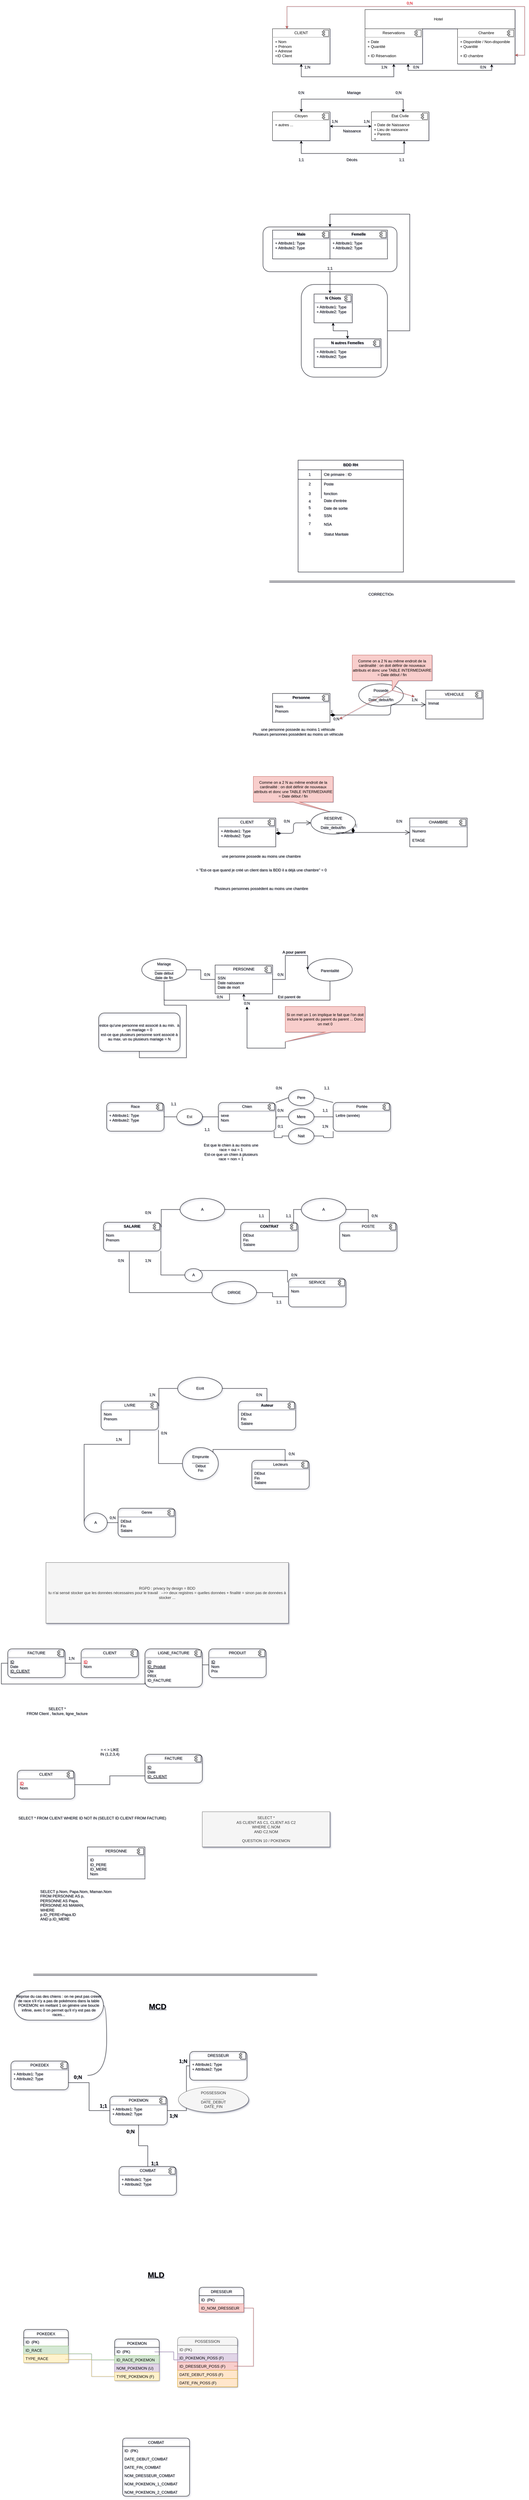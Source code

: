 <mxfile version="13.7.7" type="github">
  <diagram id="MrBrek0n3seMQUjIlNSO" name="Page-1">
    <mxGraphModel dx="2272" dy="1884" grid="1" gridSize="10" guides="1" tooltips="1" connect="1" arrows="1" fold="1" page="1" pageScale="1" pageWidth="850" pageHeight="1100" math="0" shadow="1">
      <root>
        <mxCell id="0" />
        <mxCell id="1" parent="0" />
        <mxCell id="6F4W0MYa69xs5jA9rygy-72" value="" style="rounded=1;whiteSpace=wrap;html=1;fillColor=none;" vertex="1" parent="1">
          <mxGeometry x="140" y="870" width="270" height="290" as="geometry" />
        </mxCell>
        <mxCell id="6F4W0MYa69xs5jA9rygy-71" value="" style="rounded=1;whiteSpace=wrap;html=1;fillColor=none;" vertex="1" parent="1">
          <mxGeometry x="20" y="690" width="420" height="140" as="geometry" />
        </mxCell>
        <mxCell id="Xpx-qnky7Seq95ZgQuDO-4" value="1;N" style="text;html=1;strokeColor=none;fillColor=none;align=center;verticalAlign=middle;whiteSpace=wrap;rounded=0;" parent="1" vertex="1">
          <mxGeometry x="320" y="180" width="160" height="20" as="geometry" />
        </mxCell>
        <mxCell id="6F4W0MYa69xs5jA9rygy-6" value="Chambre" style="text;html=1;strokeColor=none;fillColor=none;align=center;verticalAlign=middle;whiteSpace=wrap;rounded=0;" vertex="1" parent="1">
          <mxGeometry x="640" y="70" width="160" height="20" as="geometry" />
        </mxCell>
        <mxCell id="6F4W0MYa69xs5jA9rygy-9" value="1;N" style="text;html=1;strokeColor=none;fillColor=none;align=center;verticalAlign=middle;whiteSpace=wrap;rounded=0;" vertex="1" parent="1">
          <mxGeometry x="79" y="180" width="160" height="20" as="geometry" />
        </mxCell>
        <object label="" id="6F4W0MYa69xs5jA9rygy-11">
          <mxCell style="rounded=0;whiteSpace=wrap;html=1;" vertex="1" parent="1">
            <mxGeometry x="340" y="10" width="470" height="60" as="geometry" />
          </mxCell>
        </object>
        <mxCell id="6F4W0MYa69xs5jA9rygy-12" value="&lt;div&gt;Hotel&lt;/div&gt;" style="text;html=1;strokeColor=none;fillColor=none;align=center;verticalAlign=middle;whiteSpace=wrap;rounded=0;" vertex="1" parent="1">
          <mxGeometry x="490" y="30" width="160" height="20" as="geometry" />
        </mxCell>
        <mxCell id="6F4W0MYa69xs5jA9rygy-20" style="edgeStyle=orthogonalEdgeStyle;rounded=0;orthogonalLoop=1;jettySize=auto;html=1;exitX=0.5;exitY=1;exitDx=0;exitDy=0;entryX=0.5;entryY=1;entryDx=0;entryDy=0;startArrow=classic;startFill=1;" edge="1" parent="1" source="6F4W0MYa69xs5jA9rygy-13" target="6F4W0MYa69xs5jA9rygy-15">
          <mxGeometry relative="1" as="geometry">
            <Array as="points">
              <mxPoint x="140" y="220" />
              <mxPoint x="430" y="220" />
            </Array>
          </mxGeometry>
        </mxCell>
        <mxCell id="6F4W0MYa69xs5jA9rygy-13" value="&lt;p style=&quot;margin: 0px ; margin-top: 6px ; text-align: center&quot;&gt;CLIENT&lt;/p&gt;&lt;hr&gt;&lt;p style=&quot;margin: 0px ; margin-left: 8px&quot;&gt;+ Nom&lt;br&gt;+ Prénom&lt;/p&gt;&lt;p style=&quot;margin: 0px ; margin-left: 8px&quot;&gt;+ Adresse&lt;/p&gt;&lt;p style=&quot;margin: 0px ; margin-left: 8px&quot;&gt;+ID Client&lt;br&gt;&lt;/p&gt;" style="align=left;overflow=fill;html=1;dropTarget=0;" vertex="1" parent="1">
          <mxGeometry x="50" y="70" width="180" height="110" as="geometry" />
        </mxCell>
        <mxCell id="6F4W0MYa69xs5jA9rygy-14" value="" style="shape=component;jettyWidth=8;jettyHeight=4;" vertex="1" parent="6F4W0MYa69xs5jA9rygy-13">
          <mxGeometry x="1" width="20" height="20" relative="1" as="geometry">
            <mxPoint x="-24" y="4" as="offset" />
          </mxGeometry>
        </mxCell>
        <mxCell id="6F4W0MYa69xs5jA9rygy-21" style="edgeStyle=orthogonalEdgeStyle;orthogonalLoop=1;jettySize=auto;html=1;exitX=0.75;exitY=1;exitDx=0;exitDy=0;entryX=0.594;entryY=1.009;entryDx=0;entryDy=0;entryPerimeter=0;rounded=0;startArrow=classic;startFill=1;" edge="1" parent="1" source="6F4W0MYa69xs5jA9rygy-15" target="6F4W0MYa69xs5jA9rygy-17">
          <mxGeometry relative="1" as="geometry" />
        </mxCell>
        <mxCell id="6F4W0MYa69xs5jA9rygy-15" value="&lt;p style=&quot;margin: 0px ; margin-top: 6px ; text-align: center&quot;&gt;Reservations&lt;/p&gt;&lt;hr&gt;&lt;p style=&quot;margin: 0px ; margin-left: 8px&quot;&gt;+ Date&lt;br&gt;+ Quantité&lt;/p&gt;&lt;p style=&quot;margin: 0px ; margin-left: 8px&quot;&gt;&lt;br&gt;&lt;/p&gt;&lt;p style=&quot;margin: 0px ; margin-left: 8px&quot;&gt;+ ID Réservation &lt;br&gt;&lt;/p&gt;" style="align=left;overflow=fill;html=1;dropTarget=0;" vertex="1" parent="1">
          <mxGeometry x="340" y="70" width="180" height="110" as="geometry" />
        </mxCell>
        <mxCell id="6F4W0MYa69xs5jA9rygy-16" value="" style="shape=component;jettyWidth=8;jettyHeight=4;" vertex="1" parent="6F4W0MYa69xs5jA9rygy-15">
          <mxGeometry x="1" width="20" height="20" relative="1" as="geometry">
            <mxPoint x="-24" y="4" as="offset" />
          </mxGeometry>
        </mxCell>
        <mxCell id="6F4W0MYa69xs5jA9rygy-24" style="edgeStyle=orthogonalEdgeStyle;rounded=0;orthogonalLoop=1;jettySize=auto;html=1;exitX=1;exitY=0.75;exitDx=0;exitDy=0;entryX=0.25;entryY=0;entryDx=0;entryDy=0;startArrow=classic;startFill=1;fillColor=#f8cecc;strokeColor=#b85450;" edge="1" parent="1" source="6F4W0MYa69xs5jA9rygy-17" target="6F4W0MYa69xs5jA9rygy-13">
          <mxGeometry relative="1" as="geometry">
            <Array as="points">
              <mxPoint x="840" y="153" />
              <mxPoint x="840" />
              <mxPoint x="95" />
            </Array>
          </mxGeometry>
        </mxCell>
        <mxCell id="6F4W0MYa69xs5jA9rygy-17" value="&lt;p style=&quot;margin: 0px ; margin-top: 6px ; text-align: center&quot;&gt;Chambre&lt;/p&gt;&lt;hr&gt;&lt;p style=&quot;margin: 0px ; margin-left: 8px&quot;&gt;+ Disponible / Non-disponible&lt;br&gt;+ Quantité&lt;/p&gt;&lt;p style=&quot;margin: 0px ; margin-left: 8px&quot;&gt;&lt;br&gt;&lt;/p&gt;&lt;p style=&quot;margin: 0px ; margin-left: 8px&quot;&gt;+ ID chambre&lt;br&gt;&lt;/p&gt;" style="align=left;overflow=fill;html=1;dropTarget=0;" vertex="1" parent="1">
          <mxGeometry x="630" y="70" width="180" height="110" as="geometry" />
        </mxCell>
        <mxCell id="6F4W0MYa69xs5jA9rygy-18" value="" style="shape=component;jettyWidth=8;jettyHeight=4;" vertex="1" parent="6F4W0MYa69xs5jA9rygy-17">
          <mxGeometry x="1" width="20" height="20" relative="1" as="geometry">
            <mxPoint x="-24" y="4" as="offset" />
          </mxGeometry>
        </mxCell>
        <mxCell id="6F4W0MYa69xs5jA9rygy-22" value="0;N" style="text;html=1;strokeColor=none;fillColor=none;align=center;verticalAlign=middle;whiteSpace=wrap;rounded=0;" vertex="1" parent="1">
          <mxGeometry x="420" y="180" width="160" height="20" as="geometry" />
        </mxCell>
        <mxCell id="6F4W0MYa69xs5jA9rygy-23" value="0;N" style="text;html=1;strokeColor=none;fillColor=none;align=center;verticalAlign=middle;whiteSpace=wrap;rounded=0;" vertex="1" parent="1">
          <mxGeometry x="630" y="180" width="160" height="20" as="geometry" />
        </mxCell>
        <mxCell id="6F4W0MYa69xs5jA9rygy-25" value="&lt;font color=&quot;#FF0000&quot;&gt;0;N&lt;/font&gt;" style="text;html=1;strokeColor=none;fillColor=none;align=center;verticalAlign=middle;whiteSpace=wrap;rounded=0;" vertex="1" parent="1">
          <mxGeometry x="400" y="-20" width="160" height="20" as="geometry" />
        </mxCell>
        <mxCell id="6F4W0MYa69xs5jA9rygy-35" style="edgeStyle=orthogonalEdgeStyle;rounded=0;orthogonalLoop=1;jettySize=auto;html=1;exitX=0.5;exitY=0;exitDx=0;exitDy=0;entryX=0.553;entryY=0.01;entryDx=0;entryDy=0;entryPerimeter=0;startArrow=classic;startFill=1;" edge="1" parent="1" source="6F4W0MYa69xs5jA9rygy-27" target="6F4W0MYa69xs5jA9rygy-31">
          <mxGeometry relative="1" as="geometry">
            <Array as="points">
              <mxPoint x="140" y="290" />
              <mxPoint x="459" y="290" />
            </Array>
          </mxGeometry>
        </mxCell>
        <mxCell id="6F4W0MYa69xs5jA9rygy-36" style="edgeStyle=orthogonalEdgeStyle;rounded=0;orthogonalLoop=1;jettySize=auto;html=1;exitX=0.5;exitY=1;exitDx=0;exitDy=0;entryX=0.569;entryY=1.006;entryDx=0;entryDy=0;entryPerimeter=0;startArrow=classic;startFill=1;" edge="1" parent="1" source="6F4W0MYa69xs5jA9rygy-27" target="6F4W0MYa69xs5jA9rygy-31">
          <mxGeometry relative="1" as="geometry">
            <Array as="points">
              <mxPoint x="140" y="460" />
              <mxPoint x="462" y="460" />
            </Array>
          </mxGeometry>
        </mxCell>
        <mxCell id="6F4W0MYa69xs5jA9rygy-27" value="&lt;p style=&quot;margin: 0px ; margin-top: 6px ; text-align: center&quot;&gt;Citoyen&lt;/p&gt;&lt;hr&gt;&lt;p style=&quot;margin: 0px ; margin-left: 8px&quot;&gt;+ autres ...&lt;br&gt;&lt;/p&gt;" style="align=left;overflow=fill;html=1;dropTarget=0;" vertex="1" parent="1">
          <mxGeometry x="50" y="330" width="180" height="90" as="geometry" />
        </mxCell>
        <mxCell id="6F4W0MYa69xs5jA9rygy-28" value="" style="shape=component;jettyWidth=8;jettyHeight=4;" vertex="1" parent="6F4W0MYa69xs5jA9rygy-27">
          <mxGeometry x="1" width="20" height="20" relative="1" as="geometry">
            <mxPoint x="-24" y="4" as="offset" />
          </mxGeometry>
        </mxCell>
        <mxCell id="6F4W0MYa69xs5jA9rygy-30" style="edgeStyle=orthogonalEdgeStyle;rounded=0;orthogonalLoop=1;jettySize=auto;html=1;exitX=1;exitY=0.5;exitDx=0;exitDy=0;startArrow=classic;startFill=1;" edge="1" parent="1" source="6F4W0MYa69xs5jA9rygy-27" target="6F4W0MYa69xs5jA9rygy-31">
          <mxGeometry relative="1" as="geometry">
            <mxPoint x="350" y="410" as="targetPoint" />
            <mxPoint x="123.0" y="370" as="sourcePoint" />
          </mxGeometry>
        </mxCell>
        <mxCell id="6F4W0MYa69xs5jA9rygy-31" value="&lt;p style=&quot;margin: 0px ; margin-top: 6px ; text-align: center&quot;&gt;État Civile&lt;br&gt;&lt;/p&gt;&lt;hr&gt;&lt;p style=&quot;margin: 0px ; margin-left: 8px&quot;&gt;+ Date de Naissance&lt;br&gt;+ Lieu de naissance&lt;/p&gt;&lt;p style=&quot;margin: 0px ; margin-left: 8px&quot;&gt;+ Parents&lt;/p&gt;&lt;p style=&quot;margin: 0px ; margin-left: 8px&quot;&gt;+ &lt;br&gt;&lt;/p&gt;" style="align=left;overflow=fill;html=1;dropTarget=0;" vertex="1" parent="1">
          <mxGeometry x="360" y="330" width="180" height="90" as="geometry" />
        </mxCell>
        <mxCell id="6F4W0MYa69xs5jA9rygy-32" value="" style="shape=component;jettyWidth=8;jettyHeight=4;" vertex="1" parent="6F4W0MYa69xs5jA9rygy-31">
          <mxGeometry x="1" width="20" height="20" relative="1" as="geometry">
            <mxPoint x="-24" y="4" as="offset" />
          </mxGeometry>
        </mxCell>
        <mxCell id="6F4W0MYa69xs5jA9rygy-33" value="1;N" style="text;html=1;strokeColor=none;fillColor=none;align=center;verticalAlign=middle;whiteSpace=wrap;rounded=0;" vertex="1" parent="1">
          <mxGeometry x="210" y="350" width="70" height="20" as="geometry" />
        </mxCell>
        <mxCell id="6F4W0MYa69xs5jA9rygy-34" value="1;N" style="text;html=1;strokeColor=none;fillColor=none;align=center;verticalAlign=middle;whiteSpace=wrap;rounded=0;" vertex="1" parent="1">
          <mxGeometry x="310" y="350" width="70" height="20" as="geometry" />
        </mxCell>
        <mxCell id="6F4W0MYa69xs5jA9rygy-41" value="0;N" style="text;html=1;strokeColor=none;fillColor=none;align=center;verticalAlign=middle;whiteSpace=wrap;rounded=0;" vertex="1" parent="1">
          <mxGeometry x="105" y="260" width="70" height="20" as="geometry" />
        </mxCell>
        <mxCell id="6F4W0MYa69xs5jA9rygy-42" value="0;N" style="text;html=1;strokeColor=none;fillColor=none;align=center;verticalAlign=middle;whiteSpace=wrap;rounded=0;" vertex="1" parent="1">
          <mxGeometry x="410" y="260" width="70" height="20" as="geometry" />
        </mxCell>
        <mxCell id="6F4W0MYa69xs5jA9rygy-43" value="1;1" style="text;html=1;strokeColor=none;fillColor=none;align=center;verticalAlign=middle;whiteSpace=wrap;rounded=0;" vertex="1" parent="1">
          <mxGeometry x="105" y="470" width="70" height="20" as="geometry" />
        </mxCell>
        <mxCell id="6F4W0MYa69xs5jA9rygy-44" value="1;1" style="text;html=1;strokeColor=none;fillColor=none;align=center;verticalAlign=middle;whiteSpace=wrap;rounded=0;" vertex="1" parent="1">
          <mxGeometry x="420" y="470" width="70" height="20" as="geometry" />
        </mxCell>
        <mxCell id="6F4W0MYa69xs5jA9rygy-45" value="Mariage" style="text;html=1;strokeColor=none;fillColor=none;align=center;verticalAlign=middle;whiteSpace=wrap;rounded=0;" vertex="1" parent="1">
          <mxGeometry x="270" y="260" width="70" height="20" as="geometry" />
        </mxCell>
        <mxCell id="6F4W0MYa69xs5jA9rygy-46" value="Naissance" style="text;html=1;strokeColor=none;fillColor=none;align=center;verticalAlign=middle;whiteSpace=wrap;rounded=0;" vertex="1" parent="1">
          <mxGeometry x="264" y="380" width="70" height="20" as="geometry" />
        </mxCell>
        <mxCell id="6F4W0MYa69xs5jA9rygy-47" value="Décés" style="text;html=1;strokeColor=none;fillColor=none;align=center;verticalAlign=middle;whiteSpace=wrap;rounded=0;" vertex="1" parent="1">
          <mxGeometry x="264" y="470" width="70" height="20" as="geometry" />
        </mxCell>
        <mxCell id="6F4W0MYa69xs5jA9rygy-65" style="edgeStyle=orthogonalEdgeStyle;rounded=0;orthogonalLoop=1;jettySize=auto;html=1;exitX=0.5;exitY=1;exitDx=0;exitDy=0;entryX=0.417;entryY=-0.022;entryDx=0;entryDy=0;entryPerimeter=0;startArrow=none;startFill=0;" edge="1" parent="1" source="6F4W0MYa69xs5jA9rygy-71" target="6F4W0MYa69xs5jA9rygy-52">
          <mxGeometry relative="1" as="geometry" />
        </mxCell>
        <mxCell id="6F4W0MYa69xs5jA9rygy-48" value="&lt;p style=&quot;margin: 0px ; margin-top: 6px ; text-align: center&quot;&gt;&lt;b&gt;Male&lt;br&gt;&lt;/b&gt;&lt;/p&gt;&lt;hr&gt;&lt;p style=&quot;margin: 0px ; margin-left: 8px&quot;&gt;+ Attribute1: Type&lt;br&gt;+ Attribute2: Type&lt;/p&gt;" style="align=left;overflow=fill;html=1;dropTarget=0;fillColor=none;" vertex="1" parent="1">
          <mxGeometry x="50" y="700" width="180" height="90" as="geometry" />
        </mxCell>
        <mxCell id="6F4W0MYa69xs5jA9rygy-49" value="" style="shape=component;jettyWidth=8;jettyHeight=4;" vertex="1" parent="6F4W0MYa69xs5jA9rygy-48">
          <mxGeometry x="1" width="20" height="20" relative="1" as="geometry">
            <mxPoint x="-24" y="4" as="offset" />
          </mxGeometry>
        </mxCell>
        <mxCell id="6F4W0MYa69xs5jA9rygy-50" value="&lt;p style=&quot;margin: 0px ; margin-top: 6px ; text-align: center&quot;&gt;&lt;b&gt;Femelle&lt;br&gt;&lt;/b&gt;&lt;/p&gt;&lt;hr&gt;&lt;p style=&quot;margin: 0px ; margin-left: 8px&quot;&gt;+ Attribute1: Type&lt;br&gt;+ Attribute2: Type&lt;/p&gt;" style="align=left;overflow=fill;html=1;dropTarget=0;fillColor=none;" vertex="1" parent="1">
          <mxGeometry x="230" y="700" width="180" height="90" as="geometry" />
        </mxCell>
        <mxCell id="6F4W0MYa69xs5jA9rygy-51" value="" style="shape=component;jettyWidth=8;jettyHeight=4;" vertex="1" parent="6F4W0MYa69xs5jA9rygy-50">
          <mxGeometry x="1" width="20" height="20" relative="1" as="geometry">
            <mxPoint x="-24" y="4" as="offset" />
          </mxGeometry>
        </mxCell>
        <mxCell id="6F4W0MYa69xs5jA9rygy-66" style="edgeStyle=orthogonalEdgeStyle;rounded=0;orthogonalLoop=1;jettySize=auto;html=1;exitX=0.5;exitY=1;exitDx=0;exitDy=0;entryX=0.5;entryY=0;entryDx=0;entryDy=0;startArrow=classic;startFill=1;" edge="1" parent="1" source="6F4W0MYa69xs5jA9rygy-52" target="6F4W0MYa69xs5jA9rygy-62">
          <mxGeometry relative="1" as="geometry" />
        </mxCell>
        <mxCell id="6F4W0MYa69xs5jA9rygy-67" style="edgeStyle=orthogonalEdgeStyle;rounded=0;orthogonalLoop=1;jettySize=auto;html=1;exitX=1;exitY=0.5;exitDx=0;exitDy=0;entryX=0.5;entryY=0;entryDx=0;entryDy=0;startArrow=none;startFill=0;" edge="1" parent="1" source="6F4W0MYa69xs5jA9rygy-72" target="6F4W0MYa69xs5jA9rygy-71">
          <mxGeometry relative="1" as="geometry">
            <Array as="points">
              <mxPoint x="480" y="1015" />
              <mxPoint x="480" y="650" />
              <mxPoint x="230" y="650" />
            </Array>
          </mxGeometry>
        </mxCell>
        <mxCell id="6F4W0MYa69xs5jA9rygy-52" value="&lt;p style=&quot;margin: 0px ; margin-top: 6px ; text-align: center&quot;&gt;&lt;b&gt;N Chiots&lt;br&gt;&lt;/b&gt;&lt;/p&gt;&lt;hr&gt;&lt;p style=&quot;margin: 0px ; margin-left: 8px&quot;&gt;+ Attribute1: Type&lt;br&gt;+ Attribute2: Type&lt;/p&gt;" style="align=left;overflow=fill;html=1;dropTarget=0;fillColor=none;" vertex="1" parent="1">
          <mxGeometry x="180" y="900" width="120" height="90" as="geometry" />
        </mxCell>
        <mxCell id="6F4W0MYa69xs5jA9rygy-53" value="" style="shape=component;jettyWidth=8;jettyHeight=4;" vertex="1" parent="6F4W0MYa69xs5jA9rygy-52">
          <mxGeometry x="1" width="20" height="20" relative="1" as="geometry">
            <mxPoint x="-24" y="4" as="offset" />
          </mxGeometry>
        </mxCell>
        <mxCell id="6F4W0MYa69xs5jA9rygy-62" value="&lt;p style=&quot;margin: 0px ; margin-top: 6px ; text-align: center&quot;&gt;&lt;b&gt;N autres Femelles&lt;br&gt;&lt;/b&gt;&lt;/p&gt;&lt;hr&gt;&lt;p style=&quot;margin: 0px ; margin-left: 8px&quot;&gt;+ Attribute1: Type&lt;br&gt;+ Attribute2: Type&lt;/p&gt;" style="align=left;overflow=fill;html=1;dropTarget=0;fillColor=none;" vertex="1" parent="1">
          <mxGeometry x="180" y="1040" width="210" height="90" as="geometry" />
        </mxCell>
        <mxCell id="6F4W0MYa69xs5jA9rygy-63" value="" style="shape=component;jettyWidth=8;jettyHeight=4;" vertex="1" parent="6F4W0MYa69xs5jA9rygy-62">
          <mxGeometry x="1" width="20" height="20" relative="1" as="geometry">
            <mxPoint x="-24" y="4" as="offset" />
          </mxGeometry>
        </mxCell>
        <mxCell id="6F4W0MYa69xs5jA9rygy-69" value="1;1" style="text;html=1;strokeColor=none;fillColor=none;align=center;verticalAlign=middle;whiteSpace=wrap;rounded=0;rotation=0;" vertex="1" parent="1">
          <mxGeometry x="180" y="810" width="100" height="20" as="geometry" />
        </mxCell>
        <mxCell id="6F4W0MYa69xs5jA9rygy-73" value="BDD RH" style="shape=table;html=1;whiteSpace=wrap;startSize=30;container=1;collapsible=0;childLayout=tableLayout;fixedRows=1;rowLines=0;fontStyle=1;align=center;fillColor=none;" vertex="1" parent="1">
          <mxGeometry x="130" y="1420" width="330" height="350" as="geometry" />
        </mxCell>
        <mxCell id="6F4W0MYa69xs5jA9rygy-74" value="" style="shape=partialRectangle;html=1;whiteSpace=wrap;collapsible=0;dropTarget=0;pointerEvents=0;fillColor=none;top=0;left=0;bottom=1;right=0;points=[[0,0.5],[1,0.5]];portConstraint=eastwest;" vertex="1" parent="6F4W0MYa69xs5jA9rygy-73">
          <mxGeometry y="30" width="330" height="30" as="geometry" />
        </mxCell>
        <mxCell id="6F4W0MYa69xs5jA9rygy-75" value="1" style="shape=partialRectangle;html=1;whiteSpace=wrap;connectable=0;fillColor=none;top=0;left=0;bottom=0;right=0;overflow=hidden;" vertex="1" parent="6F4W0MYa69xs5jA9rygy-74">
          <mxGeometry width="73" height="30" as="geometry" />
        </mxCell>
        <mxCell id="6F4W0MYa69xs5jA9rygy-76" value="Clé primaire : ID" style="shape=partialRectangle;html=1;whiteSpace=wrap;connectable=0;fillColor=none;top=0;left=0;bottom=0;right=0;align=left;spacingLeft=6;overflow=hidden;" vertex="1" parent="6F4W0MYa69xs5jA9rygy-74">
          <mxGeometry x="73" width="257" height="30" as="geometry" />
        </mxCell>
        <mxCell id="6F4W0MYa69xs5jA9rygy-77" value="" style="shape=partialRectangle;html=1;whiteSpace=wrap;collapsible=0;dropTarget=0;pointerEvents=0;fillColor=none;top=0;left=0;bottom=0;right=0;points=[[0,0.5],[1,0.5]];portConstraint=eastwest;" vertex="1" parent="6F4W0MYa69xs5jA9rygy-73">
          <mxGeometry y="60" width="330" height="30" as="geometry" />
        </mxCell>
        <mxCell id="6F4W0MYa69xs5jA9rygy-78" value="2" style="shape=partialRectangle;html=1;whiteSpace=wrap;connectable=0;fillColor=none;top=0;left=0;bottom=0;right=0;overflow=hidden;" vertex="1" parent="6F4W0MYa69xs5jA9rygy-77">
          <mxGeometry width="73" height="30" as="geometry" />
        </mxCell>
        <mxCell id="6F4W0MYa69xs5jA9rygy-79" value="Poste" style="shape=partialRectangle;html=1;whiteSpace=wrap;connectable=0;fillColor=none;top=0;left=0;bottom=0;right=0;align=left;spacingLeft=6;overflow=hidden;" vertex="1" parent="6F4W0MYa69xs5jA9rygy-77">
          <mxGeometry x="73" width="257" height="30" as="geometry" />
        </mxCell>
        <mxCell id="6F4W0MYa69xs5jA9rygy-80" value="" style="shape=partialRectangle;html=1;whiteSpace=wrap;collapsible=0;dropTarget=0;pointerEvents=0;fillColor=none;top=0;left=0;bottom=0;right=0;points=[[0,0.5],[1,0.5]];portConstraint=eastwest;" vertex="1" parent="6F4W0MYa69xs5jA9rygy-73">
          <mxGeometry y="90" width="330" height="30" as="geometry" />
        </mxCell>
        <mxCell id="6F4W0MYa69xs5jA9rygy-81" value="3" style="shape=partialRectangle;html=1;whiteSpace=wrap;connectable=0;fillColor=none;top=0;left=0;bottom=0;right=0;overflow=hidden;" vertex="1" parent="6F4W0MYa69xs5jA9rygy-80">
          <mxGeometry width="73" height="30" as="geometry" />
        </mxCell>
        <mxCell id="6F4W0MYa69xs5jA9rygy-82" value="fonction" style="shape=partialRectangle;html=1;whiteSpace=wrap;connectable=0;fillColor=none;top=0;left=0;bottom=0;right=0;align=left;spacingLeft=6;overflow=hidden;" vertex="1" parent="6F4W0MYa69xs5jA9rygy-80">
          <mxGeometry x="73" width="257" height="30" as="geometry" />
        </mxCell>
        <mxCell id="6F4W0MYa69xs5jA9rygy-83" value="4" style="shape=partialRectangle;html=1;whiteSpace=wrap;connectable=0;fillColor=none;top=0;left=0;bottom=0;right=0;overflow=hidden;" vertex="1" parent="1">
          <mxGeometry x="130" y="1529" width="73" height="40" as="geometry" />
        </mxCell>
        <mxCell id="6F4W0MYa69xs5jA9rygy-84" value="5" style="shape=partialRectangle;html=1;whiteSpace=wrap;connectable=0;fillColor=none;top=0;left=0;bottom=0;right=0;overflow=hidden;" vertex="1" parent="1">
          <mxGeometry x="130" y="1549" width="73" height="40" as="geometry" />
        </mxCell>
        <mxCell id="6F4W0MYa69xs5jA9rygy-85" value="6" style="shape=partialRectangle;html=1;whiteSpace=wrap;connectable=0;fillColor=none;top=0;left=0;bottom=0;right=0;overflow=hidden;" vertex="1" parent="1">
          <mxGeometry x="130" y="1572" width="73" height="40" as="geometry" />
        </mxCell>
        <mxCell id="6F4W0MYa69xs5jA9rygy-86" value="Date d&#39;entrée" style="shape=partialRectangle;html=1;whiteSpace=wrap;connectable=0;fillColor=none;top=0;left=0;bottom=0;right=0;align=left;spacingLeft=6;overflow=hidden;" vertex="1" parent="1">
          <mxGeometry x="203" y="1532" width="257" height="30" as="geometry" />
        </mxCell>
        <mxCell id="6F4W0MYa69xs5jA9rygy-87" value="Date de sortie" style="shape=partialRectangle;html=1;whiteSpace=wrap;connectable=0;fillColor=none;top=0;left=0;bottom=0;right=0;align=left;spacingLeft=6;overflow=hidden;" vertex="1" parent="1">
          <mxGeometry x="203" y="1556" width="257" height="30" as="geometry" />
        </mxCell>
        <mxCell id="6F4W0MYa69xs5jA9rygy-88" value="SSN" style="shape=partialRectangle;html=1;whiteSpace=wrap;connectable=0;fillColor=none;top=0;left=0;bottom=0;right=0;align=left;spacingLeft=6;overflow=hidden;" vertex="1" parent="1">
          <mxGeometry x="203" y="1579" width="257" height="30" as="geometry" />
        </mxCell>
        <mxCell id="6F4W0MYa69xs5jA9rygy-89" value="7" style="shape=partialRectangle;html=1;whiteSpace=wrap;connectable=0;fillColor=none;top=0;left=0;bottom=0;right=0;overflow=hidden;" vertex="1" parent="1">
          <mxGeometry x="130" y="1599" width="73" height="40" as="geometry" />
        </mxCell>
        <mxCell id="6F4W0MYa69xs5jA9rygy-90" value="NSA" style="shape=partialRectangle;html=1;whiteSpace=wrap;connectable=0;fillColor=none;top=0;left=0;bottom=0;right=0;align=left;spacingLeft=6;overflow=hidden;" vertex="1" parent="1">
          <mxGeometry x="203" y="1606" width="257" height="30" as="geometry" />
        </mxCell>
        <mxCell id="6F4W0MYa69xs5jA9rygy-91" value="Statut Maritale" style="shape=partialRectangle;html=1;whiteSpace=wrap;connectable=0;fillColor=none;top=0;left=0;bottom=0;right=0;align=left;spacingLeft=6;overflow=hidden;" vertex="1" parent="1">
          <mxGeometry x="203" y="1637" width="257" height="30" as="geometry" />
        </mxCell>
        <mxCell id="6F4W0MYa69xs5jA9rygy-92" value="8" style="shape=partialRectangle;html=1;whiteSpace=wrap;connectable=0;fillColor=none;top=0;left=0;bottom=0;right=0;overflow=hidden;" vertex="1" parent="1">
          <mxGeometry x="130" y="1630" width="73" height="40" as="geometry" />
        </mxCell>
        <mxCell id="6F4W0MYa69xs5jA9rygy-93" value="&lt;p style=&quot;margin: 0px ; margin-top: 6px ; text-align: center&quot;&gt;&lt;b&gt;Personne&lt;/b&gt;&lt;/p&gt;&lt;hr&gt;&lt;p style=&quot;margin: 0px ; margin-left: 8px&quot;&gt;Nom&lt;br&gt;Prenom&lt;/p&gt;" style="align=left;overflow=fill;html=1;dropTarget=0;fillColor=none;" vertex="1" parent="1">
          <mxGeometry x="50" y="2150" width="180" height="90" as="geometry" />
        </mxCell>
        <mxCell id="6F4W0MYa69xs5jA9rygy-94" value="" style="shape=component;jettyWidth=8;jettyHeight=4;" vertex="1" parent="6F4W0MYa69xs5jA9rygy-93">
          <mxGeometry x="1" width="20" height="20" relative="1" as="geometry">
            <mxPoint x="-24" y="4" as="offset" />
          </mxGeometry>
        </mxCell>
        <mxCell id="6F4W0MYa69xs5jA9rygy-95" value="&lt;p style=&quot;margin: 0px ; margin-top: 6px ; text-align: center&quot;&gt;VEHICULE&lt;/p&gt;&lt;hr&gt;&lt;p style=&quot;margin: 0px ; margin-left: 8px&quot;&gt;Immat&lt;/p&gt;" style="align=left;overflow=fill;html=1;dropTarget=0;fillColor=none;" vertex="1" parent="1">
          <mxGeometry x="530" y="2140" width="180" height="90" as="geometry" />
        </mxCell>
        <mxCell id="6F4W0MYa69xs5jA9rygy-96" value="" style="shape=component;jettyWidth=8;jettyHeight=4;" vertex="1" parent="6F4W0MYa69xs5jA9rygy-95">
          <mxGeometry x="1" width="20" height="20" relative="1" as="geometry">
            <mxPoint x="-24" y="4" as="offset" />
          </mxGeometry>
        </mxCell>
        <mxCell id="6F4W0MYa69xs5jA9rygy-97" value="&lt;div&gt;Possede&lt;/div&gt;&lt;div&gt;________&lt;/div&gt;&lt;div&gt;Date_debut/fin&lt;br&gt;&lt;/div&gt;" style="ellipse;whiteSpace=wrap;html=1;fillColor=none;" vertex="1" parent="1">
          <mxGeometry x="320" y="2120" width="140" height="70" as="geometry" />
        </mxCell>
        <mxCell id="6F4W0MYa69xs5jA9rygy-98" value="1" style="endArrow=open;html=1;endSize=12;startArrow=diamondThin;startSize=14;startFill=1;edgeStyle=orthogonalEdgeStyle;align=left;verticalAlign=bottom;entryX=0;entryY=0.5;entryDx=0;entryDy=0;exitX=1;exitY=0.75;exitDx=0;exitDy=0;" edge="1" parent="1" source="6F4W0MYa69xs5jA9rygy-93" target="6F4W0MYa69xs5jA9rygy-95">
          <mxGeometry x="-1" y="3" relative="1" as="geometry">
            <mxPoint x="225" y="2200" as="sourcePoint" />
            <mxPoint x="385" y="2200" as="targetPoint" />
            <Array as="points">
              <mxPoint x="420" y="2218" />
              <mxPoint x="420" y="2185" />
            </Array>
          </mxGeometry>
        </mxCell>
        <mxCell id="6F4W0MYa69xs5jA9rygy-99" value="0;N" style="text;html=1;strokeColor=none;fillColor=none;align=center;verticalAlign=middle;whiteSpace=wrap;rounded=0;" vertex="1" parent="1">
          <mxGeometry x="165" y="2220" width="170" height="20" as="geometry" />
        </mxCell>
        <mxCell id="6F4W0MYa69xs5jA9rygy-100" value="1;N" style="text;html=1;strokeColor=none;fillColor=none;align=center;verticalAlign=middle;whiteSpace=wrap;rounded=0;" vertex="1" parent="1">
          <mxGeometry x="410" y="2160" width="170" height="20" as="geometry" />
        </mxCell>
        <mxCell id="6F4W0MYa69xs5jA9rygy-101" value="" style="shape=link;html=1;startArrow=none;startFill=0;" edge="1" parent="1">
          <mxGeometry width="100" relative="1" as="geometry">
            <mxPoint x="40" y="1800" as="sourcePoint" />
            <mxPoint x="810" y="1800" as="targetPoint" />
          </mxGeometry>
        </mxCell>
        <mxCell id="6F4W0MYa69xs5jA9rygy-102" value="CORRECTIOn" style="text;html=1;strokeColor=none;fillColor=none;align=center;verticalAlign=middle;whiteSpace=wrap;rounded=0;" vertex="1" parent="1">
          <mxGeometry x="370" y="1830" width="40" height="20" as="geometry" />
        </mxCell>
        <mxCell id="6F4W0MYa69xs5jA9rygy-103" value="Comme on a 2 N au même endroit de la cardinalité : on doit définir de nouveaux attributs et donc une TABLE INTERMEDIAIRE = Date début / fin" style="shape=callout;whiteSpace=wrap;html=1;perimeter=calloutPerimeter;fillColor=#f8cecc;strokeColor=#b85450;" vertex="1" parent="1">
          <mxGeometry x="300" y="2030" width="250" height="110" as="geometry" />
        </mxCell>
        <mxCell id="6F4W0MYa69xs5jA9rygy-105" value="" style="endArrow=classic;html=1;exitX=0;exitY=0;exitDx=125;exitDy=110;exitPerimeter=0;fillColor=#f8cecc;strokeColor=#b85450;" edge="1" parent="1" source="6F4W0MYa69xs5jA9rygy-103">
          <mxGeometry width="50" height="50" relative="1" as="geometry">
            <mxPoint x="480" y="2410" as="sourcePoint" />
            <mxPoint x="260" y="2230" as="targetPoint" />
          </mxGeometry>
        </mxCell>
        <mxCell id="6F4W0MYa69xs5jA9rygy-106" value="" style="endArrow=classic;html=1;exitX=0;exitY=0;exitDx=125;exitDy=110;exitPerimeter=0;entryX=0.5;entryY=0;entryDx=0;entryDy=0;fillColor=#f8cecc;strokeColor=#b85450;" edge="1" parent="1" source="6F4W0MYa69xs5jA9rygy-103" target="6F4W0MYa69xs5jA9rygy-100">
          <mxGeometry width="50" height="50" relative="1" as="geometry">
            <mxPoint x="480" y="2410" as="sourcePoint" />
            <mxPoint x="530" y="2360" as="targetPoint" />
          </mxGeometry>
        </mxCell>
        <mxCell id="6F4W0MYa69xs5jA9rygy-107" value="&lt;div&gt;une personne possede au moins 1 véhicule &lt;br&gt;&lt;/div&gt;&lt;div&gt;Plusieurs personnes possédent au moins un véhicule &lt;br&gt;&lt;/div&gt;" style="text;html=1;strokeColor=none;fillColor=none;align=center;verticalAlign=middle;whiteSpace=wrap;rounded=0;" vertex="1" parent="1">
          <mxGeometry x="-80" y="2260" width="420" height="20" as="geometry" />
        </mxCell>
        <mxCell id="6F4W0MYa69xs5jA9rygy-108" value="&lt;p style=&quot;margin: 0px ; margin-top: 6px ; text-align: center&quot;&gt;CLIENT&lt;/p&gt;&lt;hr&gt;&lt;p style=&quot;margin: 0px ; margin-left: 8px&quot;&gt;+ Attribute1: Type&lt;br&gt;+ Attribute2: Type&lt;/p&gt;" style="align=left;overflow=fill;html=1;dropTarget=0;fillColor=none;" vertex="1" parent="1">
          <mxGeometry x="-120" y="2540" width="180" height="90" as="geometry" />
        </mxCell>
        <mxCell id="6F4W0MYa69xs5jA9rygy-109" value="" style="shape=component;jettyWidth=8;jettyHeight=4;" vertex="1" parent="6F4W0MYa69xs5jA9rygy-108">
          <mxGeometry x="1" width="20" height="20" relative="1" as="geometry">
            <mxPoint x="-24" y="4" as="offset" />
          </mxGeometry>
        </mxCell>
        <mxCell id="6F4W0MYa69xs5jA9rygy-110" value="&lt;p style=&quot;margin: 0px ; margin-top: 6px ; text-align: center&quot;&gt;CHAMBRE&lt;/p&gt;&lt;hr&gt;&lt;p style=&quot;margin: 0px ; margin-left: 8px&quot;&gt;Numero&lt;/p&gt;&lt;p style=&quot;margin: 0px ; margin-left: 8px&quot;&gt;&lt;br&gt;&lt;/p&gt;&lt;p style=&quot;margin: 0px ; margin-left: 8px&quot;&gt;ETAGE&lt;/p&gt;" style="align=left;overflow=fill;html=1;dropTarget=0;fillColor=none;" vertex="1" parent="1">
          <mxGeometry x="480" y="2540" width="180" height="90" as="geometry" />
        </mxCell>
        <mxCell id="6F4W0MYa69xs5jA9rygy-111" value="" style="shape=component;jettyWidth=8;jettyHeight=4;" vertex="1" parent="6F4W0MYa69xs5jA9rygy-110">
          <mxGeometry x="1" width="20" height="20" relative="1" as="geometry">
            <mxPoint x="-24" y="4" as="offset" />
          </mxGeometry>
        </mxCell>
        <mxCell id="6F4W0MYa69xs5jA9rygy-112" value="&lt;div&gt;une personne possede au moins une chambre&lt;/div&gt;&lt;div&gt;&lt;br&gt;&lt;/div&gt;&lt;div&gt;&lt;br&gt;&lt;/div&gt;&lt;div&gt;= &quot;Est-ce que quand je créé un client dans la BDD il a déjà une chambre&quot; = 0&lt;br&gt;&lt;/div&gt;&lt;div&gt;&lt;br&gt;&lt;/div&gt;&lt;div&gt;&lt;br&gt;&lt;/div&gt;&lt;div&gt;&lt;br&gt;&lt;/div&gt;&lt;div&gt;Plusieurs personnes possédent au moins une chambre&lt;br&gt;&lt;/div&gt;" style="text;html=1;strokeColor=none;fillColor=none;align=center;verticalAlign=middle;whiteSpace=wrap;rounded=0;" vertex="1" parent="1">
          <mxGeometry x="-220" y="2700" width="470" height="20" as="geometry" />
        </mxCell>
        <mxCell id="6F4W0MYa69xs5jA9rygy-116" value="0;N" style="text;html=1;strokeColor=none;fillColor=none;align=center;verticalAlign=middle;whiteSpace=wrap;rounded=0;" vertex="1" parent="1">
          <mxGeometry x="10" y="2540" width="170" height="20" as="geometry" />
        </mxCell>
        <mxCell id="6F4W0MYa69xs5jA9rygy-118" value="1" style="endArrow=open;html=1;endSize=12;startArrow=diamondThin;startSize=14;startFill=1;edgeStyle=orthogonalEdgeStyle;align=left;verticalAlign=bottom;entryX=0;entryY=0.5;entryDx=0;entryDy=0;exitX=1;exitY=0.75;exitDx=0;exitDy=0;" edge="1" parent="1" source="6F4W0MYa69xs5jA9rygy-117" target="6F4W0MYa69xs5jA9rygy-110">
          <mxGeometry x="-1" y="3" relative="1" as="geometry">
            <mxPoint x="60" y="2587.5" as="sourcePoint" />
            <mxPoint x="360" y="2555" as="targetPoint" />
            <Array as="points">
              <mxPoint x="250" y="2588" />
              <mxPoint x="250" y="2585" />
            </Array>
          </mxGeometry>
        </mxCell>
        <mxCell id="6F4W0MYa69xs5jA9rygy-119" value="Comme on a 2 N au même endroit de la cardinalité : on doit définir de nouveaux attributs et donc une TABLE INTERMEDIAIRE = Date début / fin" style="shape=callout;whiteSpace=wrap;html=1;perimeter=calloutPerimeter;fillColor=#f8cecc;strokeColor=#b85450;position2=0.96;" vertex="1" parent="1">
          <mxGeometry x="-10" y="2410" width="250" height="110" as="geometry" />
        </mxCell>
        <mxCell id="6F4W0MYa69xs5jA9rygy-120" value="0;N" style="text;html=1;strokeColor=none;fillColor=none;align=center;verticalAlign=middle;whiteSpace=wrap;rounded=0;" vertex="1" parent="1">
          <mxGeometry x="362" y="2540" width="170" height="20" as="geometry" />
        </mxCell>
        <mxCell id="6F4W0MYa69xs5jA9rygy-117" value="&lt;div&gt;RESERVE&lt;/div&gt;&lt;div&gt;________&lt;/div&gt;&lt;div&gt;Date_debut/fin&lt;br&gt;&lt;/div&gt;" style="ellipse;whiteSpace=wrap;html=1;fillColor=none;" vertex="1" parent="1">
          <mxGeometry x="170" y="2520" width="140" height="70" as="geometry" />
        </mxCell>
        <mxCell id="6F4W0MYa69xs5jA9rygy-121" value="1" style="endArrow=open;html=1;endSize=12;startArrow=diamondThin;startSize=14;startFill=1;edgeStyle=orthogonalEdgeStyle;align=left;verticalAlign=bottom;entryX=0;entryY=0.5;entryDx=0;entryDy=0;exitX=1;exitY=0.75;exitDx=0;exitDy=0;" edge="1" parent="1" target="6F4W0MYa69xs5jA9rygy-117">
          <mxGeometry x="-1" y="3" relative="1" as="geometry">
            <mxPoint x="60" y="2587.5" as="sourcePoint" />
            <mxPoint x="480" y="2585" as="targetPoint" />
            <Array as="points" />
          </mxGeometry>
        </mxCell>
        <mxCell id="6F4W0MYa69xs5jA9rygy-133" style="edgeStyle=orthogonalEdgeStyle;rounded=0;orthogonalLoop=1;jettySize=auto;html=1;exitX=1;exitY=0.5;exitDx=0;exitDy=0;entryX=0;entryY=0.5;entryDx=0;entryDy=0;startArrow=none;startFill=0;" edge="1" parent="1" source="6F4W0MYa69xs5jA9rygy-122" target="6F4W0MYa69xs5jA9rygy-129">
          <mxGeometry relative="1" as="geometry">
            <Array as="points">
              <mxPoint x="90" y="3045" />
              <mxPoint x="90" y="2970" />
              <mxPoint x="160" y="2970" />
            </Array>
          </mxGeometry>
        </mxCell>
        <mxCell id="6F4W0MYa69xs5jA9rygy-122" value="&lt;p style=&quot;margin: 0px ; margin-top: 6px ; text-align: center&quot;&gt;PERSONNE&lt;/p&gt;&lt;hr&gt;&lt;p style=&quot;margin: 0px ; margin-left: 8px&quot;&gt;SSN&lt;/p&gt;&lt;p style=&quot;margin: 0px ; margin-left: 8px&quot;&gt;Date naissance&lt;/p&gt;&lt;p style=&quot;margin: 0px ; margin-left: 8px&quot;&gt;Date de mort&lt;/p&gt;&lt;p style=&quot;margin: 0px ; margin-left: 8px&quot;&gt;&lt;br&gt;&lt;/p&gt;&lt;p style=&quot;margin: 0px ; margin-left: 8px&quot;&gt;&lt;br&gt;&lt;/p&gt;" style="align=left;overflow=fill;html=1;dropTarget=0;fillColor=none;" vertex="1" parent="1">
          <mxGeometry x="-130" y="3000" width="180" height="90" as="geometry" />
        </mxCell>
        <mxCell id="6F4W0MYa69xs5jA9rygy-123" value="" style="shape=component;jettyWidth=8;jettyHeight=4;" vertex="1" parent="6F4W0MYa69xs5jA9rygy-122">
          <mxGeometry x="1" width="20" height="20" relative="1" as="geometry">
            <mxPoint x="-24" y="4" as="offset" />
          </mxGeometry>
        </mxCell>
        <mxCell id="6F4W0MYa69xs5jA9rygy-126" value="0;N" style="text;html=1;strokeColor=none;fillColor=none;align=center;verticalAlign=middle;whiteSpace=wrap;rounded=0;" vertex="1" parent="1">
          <mxGeometry x="-10" y="3020" width="170" height="20" as="geometry" />
        </mxCell>
        <mxCell id="6F4W0MYa69xs5jA9rygy-131" style="edgeStyle=orthogonalEdgeStyle;rounded=0;orthogonalLoop=1;jettySize=auto;html=1;exitX=0.5;exitY=1;exitDx=0;exitDy=0;entryX=0.5;entryY=1;entryDx=0;entryDy=0;startArrow=none;startFill=0;" edge="1" parent="1" source="6F4W0MYa69xs5jA9rygy-129" target="6F4W0MYa69xs5jA9rygy-122">
          <mxGeometry relative="1" as="geometry" />
        </mxCell>
        <mxCell id="6F4W0MYa69xs5jA9rygy-129" value="&lt;p style=&quot;margin: 0px ; margin-top: 6px ; text-align: center&quot;&gt;Parentalité&lt;/p&gt;" style="ellipse;whiteSpace=wrap;html=1;fillColor=none;" vertex="1" parent="1">
          <mxGeometry x="160" y="2980" width="140" height="70" as="geometry" />
        </mxCell>
        <mxCell id="6F4W0MYa69xs5jA9rygy-132" value="0;N" style="text;html=1;strokeColor=none;fillColor=none;align=center;verticalAlign=middle;whiteSpace=wrap;rounded=0;" vertex="1" parent="1">
          <mxGeometry x="-115" y="3110" width="170" height="20" as="geometry" />
        </mxCell>
        <mxCell id="6F4W0MYa69xs5jA9rygy-135" style="edgeStyle=orthogonalEdgeStyle;rounded=0;orthogonalLoop=1;jettySize=auto;html=1;exitX=0;exitY=0;exitDx=0;exitDy=110;exitPerimeter=0;entryX=0.5;entryY=1;entryDx=0;entryDy=0;startArrow=none;startFill=0;" edge="1" parent="1" source="6F4W0MYa69xs5jA9rygy-134" target="6F4W0MYa69xs5jA9rygy-132">
          <mxGeometry relative="1" as="geometry" />
        </mxCell>
        <mxCell id="6F4W0MYa69xs5jA9rygy-134" value="Si on met un 1 on implique le fait que l&#39;on doit inclure le parent du parent du parent ... Donc on met 0 " style="shape=callout;whiteSpace=wrap;html=1;perimeter=calloutPerimeter;fillColor=#f8cecc;strokeColor=#b85450;position2=0;" vertex="1" parent="1">
          <mxGeometry x="90" y="3130" width="250" height="110" as="geometry" />
        </mxCell>
        <mxCell id="6F4W0MYa69xs5jA9rygy-137" style="edgeStyle=orthogonalEdgeStyle;rounded=0;orthogonalLoop=1;jettySize=auto;html=1;exitX=1;exitY=0.5;exitDx=0;exitDy=0;entryX=0;entryY=0.5;entryDx=0;entryDy=0;startArrow=none;startFill=0;endArrow=none;endFill=0;" edge="1" parent="1" source="6F4W0MYa69xs5jA9rygy-136" target="6F4W0MYa69xs5jA9rygy-122">
          <mxGeometry relative="1" as="geometry" />
        </mxCell>
        <mxCell id="6F4W0MYa69xs5jA9rygy-138" style="edgeStyle=orthogonalEdgeStyle;rounded=0;orthogonalLoop=1;jettySize=auto;html=1;exitX=0.5;exitY=1;exitDx=0;exitDy=0;entryX=0.25;entryY=1;entryDx=0;entryDy=0;startArrow=none;startFill=0;endArrow=none;endFill=0;" edge="1" parent="1" source="6F4W0MYa69xs5jA9rygy-136" target="6F4W0MYa69xs5jA9rygy-122">
          <mxGeometry relative="1" as="geometry" />
        </mxCell>
        <mxCell id="6F4W0MYa69xs5jA9rygy-136" value="&lt;p style=&quot;margin: 0px ; margin-top: 6px ; text-align: center&quot;&gt;Mariage&lt;/p&gt;&lt;div&gt;_________&lt;/div&gt;&lt;div&gt;Date début &lt;br&gt;&lt;/div&gt;&lt;div&gt;date de fin&lt;br&gt;&lt;/div&gt;" style="ellipse;whiteSpace=wrap;html=1;fillColor=none;" vertex="1" parent="1">
          <mxGeometry x="-360" y="2980" width="140" height="70" as="geometry" />
        </mxCell>
        <mxCell id="6F4W0MYa69xs5jA9rygy-139" value="0;N" style="text;html=1;strokeColor=none;fillColor=none;align=center;verticalAlign=middle;whiteSpace=wrap;rounded=0;" vertex="1" parent="1">
          <mxGeometry x="-240" y="3020" width="170" height="20" as="geometry" />
        </mxCell>
        <mxCell id="6F4W0MYa69xs5jA9rygy-140" value="0;N" style="text;html=1;strokeColor=none;fillColor=none;align=center;verticalAlign=middle;whiteSpace=wrap;rounded=0;" vertex="1" parent="1">
          <mxGeometry x="-200" y="3090" width="170" height="20" as="geometry" />
        </mxCell>
        <mxCell id="6F4W0MYa69xs5jA9rygy-141" value="A pour parent" style="text;html=1;strokeColor=none;fillColor=none;align=center;verticalAlign=middle;whiteSpace=wrap;rounded=0;" vertex="1" parent="1">
          <mxGeometry x="-10" y="2940" width="255" height="40" as="geometry" />
        </mxCell>
        <mxCell id="6F4W0MYa69xs5jA9rygy-142" value="A pour parent" style="text;html=1;strokeColor=none;fillColor=none;align=center;verticalAlign=middle;whiteSpace=wrap;rounded=0;" vertex="1" parent="1">
          <mxGeometry x="-10" y="2940" width="255" height="40" as="geometry" />
        </mxCell>
        <mxCell id="6F4W0MYa69xs5jA9rygy-143" value="Est parent de" style="text;html=1;strokeColor=none;fillColor=none;align=center;verticalAlign=middle;whiteSpace=wrap;rounded=0;" vertex="1" parent="1">
          <mxGeometry x="-25" y="3080" width="255" height="40" as="geometry" />
        </mxCell>
        <mxCell id="6F4W0MYa69xs5jA9rygy-146" style="edgeStyle=orthogonalEdgeStyle;rounded=0;orthogonalLoop=1;jettySize=auto;html=1;exitX=0.5;exitY=1;exitDx=0;exitDy=0;startArrow=none;startFill=0;endArrow=none;endFill=0;" edge="1" parent="1" source="6F4W0MYa69xs5jA9rygy-144">
          <mxGeometry relative="1" as="geometry">
            <mxPoint x="-290" y="3100" as="targetPoint" />
          </mxGeometry>
        </mxCell>
        <mxCell id="6F4W0MYa69xs5jA9rygy-144" value="&lt;div&gt;estce qu&#39;une personne est associé à au min.&amp;nbsp; à un mariage = 0&lt;br&gt;&lt;/div&gt;&lt;div&gt;est-ce que plusieurs personne sont associé à au max. un ou plusieurs mariage = N&lt;br&gt;&lt;/div&gt;" style="text;html=1;fillColor=none;align=center;verticalAlign=middle;whiteSpace=wrap;rounded=1;strokeColor=#000000;glass=0;shadow=1;" vertex="1" parent="1">
          <mxGeometry x="-495" y="3150" width="255" height="120" as="geometry" />
        </mxCell>
        <mxCell id="6F4W0MYa69xs5jA9rygy-147" value="1,1" style="text;html=1;strokeColor=none;fillColor=none;align=center;verticalAlign=middle;whiteSpace=wrap;rounded=0;shadow=1;glass=0;" vertex="1" parent="1">
          <mxGeometry x="-175" y="3500" width="40" height="30" as="geometry" />
        </mxCell>
        <mxCell id="6F4W0MYa69xs5jA9rygy-168" style="edgeStyle=orthogonalEdgeStyle;rounded=0;orthogonalLoop=1;jettySize=auto;html=1;exitX=1;exitY=0.5;exitDx=0;exitDy=0;entryX=0;entryY=0.5;entryDx=0;entryDy=0;startArrow=none;startFill=0;endArrow=none;endFill=0;" edge="1" parent="1" source="6F4W0MYa69xs5jA9rygy-148" target="6F4W0MYa69xs5jA9rygy-150">
          <mxGeometry relative="1" as="geometry" />
        </mxCell>
        <mxCell id="6F4W0MYa69xs5jA9rygy-148" value="&lt;p style=&quot;margin: 0px ; margin-top: 6px ; text-align: center&quot;&gt;Race&lt;/p&gt;&lt;hr&gt;&lt;p style=&quot;margin: 0px ; margin-left: 8px&quot;&gt;+ Attribute1: Type&lt;br&gt;+ Attribute2: Type&lt;/p&gt;" style="align=left;overflow=fill;html=1;dropTarget=0;rounded=1;shadow=1;glass=0;strokeColor=#000000;fillColor=none;" vertex="1" parent="1">
          <mxGeometry x="-470" y="3430" width="180" height="90" as="geometry" />
        </mxCell>
        <mxCell id="6F4W0MYa69xs5jA9rygy-149" value="" style="shape=component;jettyWidth=8;jettyHeight=4;" vertex="1" parent="6F4W0MYa69xs5jA9rygy-148">
          <mxGeometry x="1" width="20" height="20" relative="1" as="geometry">
            <mxPoint x="-24" y="4" as="offset" />
          </mxGeometry>
        </mxCell>
        <mxCell id="6F4W0MYa69xs5jA9rygy-150" value="&lt;p style=&quot;margin: 0px ; margin-top: 6px ; text-align: center&quot;&gt;Chien&lt;/p&gt;&lt;hr&gt;&lt;p style=&quot;margin: 0px ; margin-left: 8px&quot;&gt;sexe&lt;/p&gt;&lt;p style=&quot;margin: 0px ; margin-left: 8px&quot;&gt;Nom&lt;br&gt;&lt;/p&gt;" style="align=left;overflow=fill;html=1;dropTarget=0;rounded=1;shadow=1;glass=0;strokeColor=#000000;fillColor=none;" vertex="1" parent="1">
          <mxGeometry x="-120" y="3430" width="180" height="90" as="geometry" />
        </mxCell>
        <mxCell id="6F4W0MYa69xs5jA9rygy-151" value="" style="shape=component;jettyWidth=8;jettyHeight=4;" vertex="1" parent="6F4W0MYa69xs5jA9rygy-150">
          <mxGeometry x="1" width="20" height="20" relative="1" as="geometry">
            <mxPoint x="-24" y="4" as="offset" />
          </mxGeometry>
        </mxCell>
        <mxCell id="6F4W0MYa69xs5jA9rygy-152" value="&lt;p style=&quot;margin: 0px ; margin-top: 6px ; text-align: center&quot;&gt;Portée&lt;/p&gt;&lt;hr&gt;&lt;p style=&quot;margin: 0px ; margin-left: 8px&quot;&gt;Lettre (année)&lt;br&gt;&lt;/p&gt;" style="align=left;overflow=fill;html=1;dropTarget=0;rounded=1;shadow=1;glass=0;strokeColor=#000000;fillColor=none;" vertex="1" parent="1">
          <mxGeometry x="240" y="3430" width="180" height="90" as="geometry" />
        </mxCell>
        <mxCell id="6F4W0MYa69xs5jA9rygy-153" value="" style="shape=component;jettyWidth=8;jettyHeight=4;" vertex="1" parent="6F4W0MYa69xs5jA9rygy-152">
          <mxGeometry x="1" width="20" height="20" relative="1" as="geometry">
            <mxPoint x="-24" y="4" as="offset" />
          </mxGeometry>
        </mxCell>
        <mxCell id="6F4W0MYa69xs5jA9rygy-154" value="Est" style="ellipse;whiteSpace=wrap;html=1;rounded=1;shadow=1;glass=0;" vertex="1" parent="1">
          <mxGeometry x="-250" y="3450" width="80" height="50" as="geometry" />
        </mxCell>
        <mxCell id="6F4W0MYa69xs5jA9rygy-184" style="edgeStyle=orthogonalEdgeStyle;rounded=0;orthogonalLoop=1;jettySize=auto;html=1;exitX=0;exitY=0.5;exitDx=0;exitDy=0;entryX=1.017;entryY=0.578;entryDx=0;entryDy=0;entryPerimeter=0;startArrow=none;startFill=0;endArrow=none;endFill=0;" edge="1" parent="1" source="6F4W0MYa69xs5jA9rygy-155" target="6F4W0MYa69xs5jA9rygy-150">
          <mxGeometry relative="1" as="geometry" />
        </mxCell>
        <mxCell id="6F4W0MYa69xs5jA9rygy-185" style="edgeStyle=orthogonalEdgeStyle;rounded=0;orthogonalLoop=1;jettySize=auto;html=1;exitX=1;exitY=0.5;exitDx=0;exitDy=0;entryX=0;entryY=0.5;entryDx=0;entryDy=0;startArrow=none;startFill=0;endArrow=none;endFill=0;" edge="1" parent="1" source="6F4W0MYa69xs5jA9rygy-155" target="6F4W0MYa69xs5jA9rygy-152">
          <mxGeometry relative="1" as="geometry" />
        </mxCell>
        <mxCell id="6F4W0MYa69xs5jA9rygy-155" value="Mere" style="ellipse;whiteSpace=wrap;html=1;rounded=1;shadow=1;glass=0;strokeColor=#000000;fillColor=none;" vertex="1" parent="1">
          <mxGeometry x="100" y="3450" width="80" height="50" as="geometry" />
        </mxCell>
        <mxCell id="6F4W0MYa69xs5jA9rygy-156" value="&lt;div&gt;Est que le chien à au moins une race = oui = 1&lt;br&gt;&lt;/div&gt;&lt;div&gt;Est-ce que un chien à plusieurs race = non = 1&lt;br&gt;&lt;/div&gt;" style="text;html=1;strokeColor=none;fillColor=none;align=center;verticalAlign=middle;whiteSpace=wrap;rounded=0;shadow=1;glass=0;" vertex="1" parent="1">
          <mxGeometry x="-170" y="3570" width="180" height="30" as="geometry" />
        </mxCell>
        <mxCell id="6F4W0MYa69xs5jA9rygy-157" value="1,1" style="text;html=1;strokeColor=none;fillColor=none;align=center;verticalAlign=middle;whiteSpace=wrap;rounded=0;shadow=1;glass=0;" vertex="1" parent="1">
          <mxGeometry x="-280" y="3420" width="40" height="30" as="geometry" />
        </mxCell>
        <mxCell id="6F4W0MYa69xs5jA9rygy-159" value="Pere" style="ellipse;whiteSpace=wrap;html=1;rounded=1;shadow=1;glass=0;strokeColor=#000000;fillColor=none;" vertex="1" parent="1">
          <mxGeometry x="100" y="3390" width="80" height="50" as="geometry" />
        </mxCell>
        <mxCell id="6F4W0MYa69xs5jA9rygy-187" style="edgeStyle=orthogonalEdgeStyle;rounded=0;orthogonalLoop=1;jettySize=auto;html=1;exitX=1;exitY=0.5;exitDx=0;exitDy=0;entryX=0;entryY=1;entryDx=0;entryDy=0;startArrow=none;startFill=0;endArrow=none;endFill=0;" edge="1" parent="1" source="6F4W0MYa69xs5jA9rygy-160" target="6F4W0MYa69xs5jA9rygy-152">
          <mxGeometry relative="1" as="geometry" />
        </mxCell>
        <mxCell id="6F4W0MYa69xs5jA9rygy-188" style="edgeStyle=orthogonalEdgeStyle;rounded=0;orthogonalLoop=1;jettySize=auto;html=1;exitX=0;exitY=0.5;exitDx=0;exitDy=0;entryX=0;entryY=1;entryDx=0;entryDy=0;startArrow=none;startFill=0;endArrow=none;endFill=0;" edge="1" parent="1" source="6F4W0MYa69xs5jA9rygy-160" target="6F4W0MYa69xs5jA9rygy-165">
          <mxGeometry relative="1" as="geometry" />
        </mxCell>
        <mxCell id="6F4W0MYa69xs5jA9rygy-160" value="Nait" style="ellipse;whiteSpace=wrap;html=1;rounded=1;shadow=1;glass=0;strokeColor=#000000;fillColor=none;" vertex="1" parent="1">
          <mxGeometry x="100" y="3510" width="80" height="50" as="geometry" />
        </mxCell>
        <mxCell id="6F4W0MYa69xs5jA9rygy-161" value="0;N" style="text;html=1;strokeColor=none;fillColor=none;align=center;verticalAlign=middle;whiteSpace=wrap;rounded=0;shadow=1;glass=0;" vertex="1" parent="1">
          <mxGeometry x="50" y="3370" width="40" height="30" as="geometry" />
        </mxCell>
        <mxCell id="6F4W0MYa69xs5jA9rygy-162" value="1,1" style="text;html=1;strokeColor=none;fillColor=none;align=center;verticalAlign=middle;whiteSpace=wrap;rounded=0;shadow=1;glass=0;" vertex="1" parent="1">
          <mxGeometry x="200" y="3370" width="40" height="30" as="geometry" />
        </mxCell>
        <mxCell id="6F4W0MYa69xs5jA9rygy-163" value="1,1" style="text;html=1;strokeColor=none;fillColor=none;align=center;verticalAlign=middle;whiteSpace=wrap;rounded=0;shadow=1;glass=0;" vertex="1" parent="1">
          <mxGeometry x="195" y="3440" width="40" height="30" as="geometry" />
        </mxCell>
        <mxCell id="6F4W0MYa69xs5jA9rygy-164" value="0;N" style="text;html=1;strokeColor=none;fillColor=none;align=center;verticalAlign=middle;whiteSpace=wrap;rounded=0;shadow=1;glass=0;" vertex="1" parent="1">
          <mxGeometry x="55" y="3440" width="40" height="30" as="geometry" />
        </mxCell>
        <mxCell id="6F4W0MYa69xs5jA9rygy-165" value="0;1" style="text;html=1;strokeColor=none;fillColor=none;align=center;verticalAlign=middle;whiteSpace=wrap;rounded=0;shadow=1;glass=0;" vertex="1" parent="1">
          <mxGeometry x="55" y="3490" width="40" height="30" as="geometry" />
        </mxCell>
        <mxCell id="6F4W0MYa69xs5jA9rygy-166" value="1;N" style="text;html=1;strokeColor=none;fillColor=none;align=center;verticalAlign=middle;whiteSpace=wrap;rounded=0;shadow=1;glass=0;" vertex="1" parent="1">
          <mxGeometry x="195" y="3490" width="40" height="30" as="geometry" />
        </mxCell>
        <mxCell id="6F4W0MYa69xs5jA9rygy-167" value="" style="endArrow=none;html=1;exitX=1;exitY=0;exitDx=0;exitDy=0;entryX=0;entryY=0.5;entryDx=0;entryDy=0;" edge="1" parent="1" source="6F4W0MYa69xs5jA9rygy-150" target="6F4W0MYa69xs5jA9rygy-159">
          <mxGeometry width="50" height="50" relative="1" as="geometry">
            <mxPoint x="140" y="3710" as="sourcePoint" />
            <mxPoint x="190" y="3660" as="targetPoint" />
          </mxGeometry>
        </mxCell>
        <mxCell id="6F4W0MYa69xs5jA9rygy-169" value="" style="endArrow=none;html=1;exitX=1;exitY=0.5;exitDx=0;exitDy=0;entryX=0;entryY=0;entryDx=0;entryDy=0;" edge="1" parent="1" source="6F4W0MYa69xs5jA9rygy-159" target="6F4W0MYa69xs5jA9rygy-152">
          <mxGeometry width="50" height="50" relative="1" as="geometry">
            <mxPoint x="60" y="3430" as="sourcePoint" />
            <mxPoint x="100" y="3415" as="targetPoint" />
          </mxGeometry>
        </mxCell>
        <mxCell id="6F4W0MYa69xs5jA9rygy-192" style="edgeStyle=orthogonalEdgeStyle;rounded=0;orthogonalLoop=1;jettySize=auto;html=1;exitX=1;exitY=1;exitDx=0;exitDy=0;entryX=0;entryY=0.5;entryDx=0;entryDy=0;startArrow=none;startFill=0;endArrow=none;endFill=0;" edge="1" parent="1" source="6F4W0MYa69xs5jA9rygy-170" target="6F4W0MYa69xs5jA9rygy-189">
          <mxGeometry relative="1" as="geometry" />
        </mxCell>
        <mxCell id="6F4W0MYa69xs5jA9rygy-170" value="&lt;p style=&quot;margin: 0px ; margin-top: 6px ; text-align: center&quot;&gt;&lt;b&gt;SALARIE&lt;/b&gt;&lt;/p&gt;&lt;hr&gt;&lt;p style=&quot;margin: 0px ; margin-left: 8px&quot;&gt;Nom&lt;/p&gt;&lt;p style=&quot;margin: 0px ; margin-left: 8px&quot;&gt;Prenom&lt;/p&gt;" style="align=left;overflow=fill;html=1;dropTarget=0;rounded=1;shadow=1;glass=0;strokeColor=#000000;fillColor=none;" vertex="1" parent="1">
          <mxGeometry x="-480" y="3805" width="180" height="90" as="geometry" />
        </mxCell>
        <mxCell id="6F4W0MYa69xs5jA9rygy-171" value="" style="shape=component;jettyWidth=8;jettyHeight=4;" vertex="1" parent="6F4W0MYa69xs5jA9rygy-170">
          <mxGeometry x="1" width="20" height="20" relative="1" as="geometry">
            <mxPoint x="-24" y="4" as="offset" />
          </mxGeometry>
        </mxCell>
        <mxCell id="6F4W0MYa69xs5jA9rygy-172" value="&lt;p style=&quot;margin: 0px ; margin-top: 6px ; text-align: center&quot;&gt;&lt;b&gt;CONTRAT&lt;/b&gt;&lt;/p&gt;&lt;hr&gt;&lt;p style=&quot;margin: 0px ; margin-left: 8px&quot;&gt;DEbut &lt;br&gt;&lt;/p&gt;&lt;p style=&quot;margin: 0px ; margin-left: 8px&quot;&gt;Fin&lt;/p&gt;&lt;p style=&quot;margin: 0px ; margin-left: 8px&quot;&gt;Salaire&lt;/p&gt;" style="align=left;overflow=fill;html=1;dropTarget=0;rounded=1;shadow=1;glass=0;strokeColor=#000000;fillColor=none;" vertex="1" parent="1">
          <mxGeometry x="-50" y="3805" width="180" height="90" as="geometry" />
        </mxCell>
        <mxCell id="6F4W0MYa69xs5jA9rygy-173" value="" style="shape=component;jettyWidth=8;jettyHeight=4;" vertex="1" parent="6F4W0MYa69xs5jA9rygy-172">
          <mxGeometry x="1" width="20" height="20" relative="1" as="geometry">
            <mxPoint x="-24" y="4" as="offset" />
          </mxGeometry>
        </mxCell>
        <mxCell id="6F4W0MYa69xs5jA9rygy-182" style="edgeStyle=orthogonalEdgeStyle;rounded=0;orthogonalLoop=1;jettySize=auto;html=1;exitX=0.5;exitY=0;exitDx=0;exitDy=0;entryX=0;entryY=0.5;entryDx=0;entryDy=0;startArrow=none;startFill=0;endArrow=none;endFill=0;" edge="1" parent="6F4W0MYa69xs5jA9rygy-172" source="6F4W0MYa69xs5jA9rygy-173" target="6F4W0MYa69xs5jA9rygy-177">
          <mxGeometry relative="1" as="geometry" />
        </mxCell>
        <mxCell id="6F4W0MYa69xs5jA9rygy-174" value="&lt;p style=&quot;margin: 0px ; margin-top: 6px ; text-align: center&quot;&gt;POSTE&lt;/p&gt;&lt;hr&gt;&lt;p style=&quot;margin: 0px ; margin-left: 8px&quot;&gt;Nom&lt;/p&gt;" style="align=left;overflow=fill;html=1;dropTarget=0;rounded=1;shadow=1;glass=0;strokeColor=#000000;fillColor=none;" vertex="1" parent="1">
          <mxGeometry x="260" y="3805" width="180" height="90" as="geometry" />
        </mxCell>
        <mxCell id="6F4W0MYa69xs5jA9rygy-175" value="" style="shape=component;jettyWidth=8;jettyHeight=4;" vertex="1" parent="6F4W0MYa69xs5jA9rygy-174">
          <mxGeometry x="1" width="20" height="20" relative="1" as="geometry">
            <mxPoint x="-24" y="4" as="offset" />
          </mxGeometry>
        </mxCell>
        <mxCell id="6F4W0MYa69xs5jA9rygy-180" style="edgeStyle=orthogonalEdgeStyle;rounded=0;orthogonalLoop=1;jettySize=auto;html=1;exitX=0;exitY=0.5;exitDx=0;exitDy=0;entryX=1.006;entryY=0.167;entryDx=0;entryDy=0;entryPerimeter=0;startArrow=none;startFill=0;endArrow=none;endFill=0;" edge="1" parent="1" source="6F4W0MYa69xs5jA9rygy-176" target="6F4W0MYa69xs5jA9rygy-170">
          <mxGeometry relative="1" as="geometry" />
        </mxCell>
        <mxCell id="6F4W0MYa69xs5jA9rygy-181" style="edgeStyle=orthogonalEdgeStyle;rounded=0;orthogonalLoop=1;jettySize=auto;html=1;exitX=1;exitY=0.5;exitDx=0;exitDy=0;entryX=0.5;entryY=0;entryDx=0;entryDy=0;startArrow=none;startFill=0;endArrow=none;endFill=0;" edge="1" parent="1" source="6F4W0MYa69xs5jA9rygy-176" target="6F4W0MYa69xs5jA9rygy-172">
          <mxGeometry relative="1" as="geometry" />
        </mxCell>
        <mxCell id="6F4W0MYa69xs5jA9rygy-176" value="A" style="ellipse;whiteSpace=wrap;html=1;rounded=1;shadow=1;glass=0;strokeColor=#000000;fillColor=none;" vertex="1" parent="1">
          <mxGeometry x="-240" y="3730" width="140" height="70" as="geometry" />
        </mxCell>
        <mxCell id="6F4W0MYa69xs5jA9rygy-183" style="edgeStyle=orthogonalEdgeStyle;rounded=0;orthogonalLoop=1;jettySize=auto;html=1;exitX=1;exitY=0.5;exitDx=0;exitDy=0;entryX=0.5;entryY=0;entryDx=0;entryDy=0;startArrow=none;startFill=0;endArrow=none;endFill=0;" edge="1" parent="1" source="6F4W0MYa69xs5jA9rygy-177" target="6F4W0MYa69xs5jA9rygy-174">
          <mxGeometry relative="1" as="geometry" />
        </mxCell>
        <mxCell id="6F4W0MYa69xs5jA9rygy-177" value="A" style="ellipse;whiteSpace=wrap;html=1;rounded=1;shadow=1;glass=0;strokeColor=#000000;fillColor=none;" vertex="1" parent="1">
          <mxGeometry x="140" y="3730" width="140" height="70" as="geometry" />
        </mxCell>
        <mxCell id="6F4W0MYa69xs5jA9rygy-191" style="edgeStyle=orthogonalEdgeStyle;rounded=0;orthogonalLoop=1;jettySize=auto;html=1;exitX=-0.017;exitY=0.144;exitDx=0;exitDy=0;entryX=1;entryY=0;entryDx=0;entryDy=0;startArrow=none;startFill=0;endArrow=none;endFill=0;exitPerimeter=0;" edge="1" parent="1" source="6F4W0MYa69xs5jA9rygy-178" target="6F4W0MYa69xs5jA9rygy-189">
          <mxGeometry relative="1" as="geometry">
            <Array as="points">
              <mxPoint x="97" y="3956" />
            </Array>
          </mxGeometry>
        </mxCell>
        <mxCell id="6F4W0MYa69xs5jA9rygy-178" value="&lt;p style=&quot;margin: 0px ; margin-top: 6px ; text-align: center&quot;&gt;SERVICE&lt;/p&gt;&lt;hr&gt;&lt;p style=&quot;margin: 0px ; margin-left: 8px&quot;&gt;Nom&lt;/p&gt;&lt;div&gt;&lt;br&gt;&lt;/div&gt;&lt;div&gt;&lt;br&gt;&lt;/div&gt;" style="align=left;overflow=fill;html=1;dropTarget=0;rounded=1;shadow=1;glass=0;strokeColor=#000000;fillColor=none;" vertex="1" parent="1">
          <mxGeometry x="100" y="3980" width="180" height="90" as="geometry" />
        </mxCell>
        <mxCell id="6F4W0MYa69xs5jA9rygy-179" value="" style="shape=component;jettyWidth=8;jettyHeight=4;" vertex="1" parent="6F4W0MYa69xs5jA9rygy-178">
          <mxGeometry x="1" width="20" height="20" relative="1" as="geometry">
            <mxPoint x="-24" y="4" as="offset" />
          </mxGeometry>
        </mxCell>
        <mxCell id="6F4W0MYa69xs5jA9rygy-189" value="A" style="ellipse;whiteSpace=wrap;html=1;rounded=1;shadow=1;glass=0;strokeColor=#000000;fillColor=none;" vertex="1" parent="1">
          <mxGeometry x="-225" y="3950" width="55" height="40" as="geometry" />
        </mxCell>
        <mxCell id="6F4W0MYa69xs5jA9rygy-193" style="edgeStyle=orthogonalEdgeStyle;rounded=0;orthogonalLoop=1;jettySize=auto;html=1;exitX=1;exitY=0.5;exitDx=0;exitDy=0;entryX=-0.006;entryY=0.644;entryDx=0;entryDy=0;entryPerimeter=0;startArrow=none;startFill=0;endArrow=none;endFill=0;" edge="1" parent="1" source="6F4W0MYa69xs5jA9rygy-190" target="6F4W0MYa69xs5jA9rygy-178">
          <mxGeometry relative="1" as="geometry" />
        </mxCell>
        <mxCell id="6F4W0MYa69xs5jA9rygy-194" style="edgeStyle=orthogonalEdgeStyle;rounded=0;orthogonalLoop=1;jettySize=auto;html=1;exitX=0;exitY=0.5;exitDx=0;exitDy=0;entryX=0.45;entryY=1.022;entryDx=0;entryDy=0;entryPerimeter=0;startArrow=none;startFill=0;endArrow=none;endFill=0;" edge="1" parent="1" source="6F4W0MYa69xs5jA9rygy-190" target="6F4W0MYa69xs5jA9rygy-170">
          <mxGeometry relative="1" as="geometry" />
        </mxCell>
        <mxCell id="6F4W0MYa69xs5jA9rygy-190" value="DIRIGE" style="ellipse;whiteSpace=wrap;html=1;rounded=1;shadow=1;glass=0;strokeColor=#000000;fillColor=none;" vertex="1" parent="1">
          <mxGeometry x="-140" y="3990" width="140" height="70" as="geometry" />
        </mxCell>
        <mxCell id="6F4W0MYa69xs5jA9rygy-195" value="0;N" style="text;html=1;strokeColor=none;fillColor=none;align=center;verticalAlign=middle;whiteSpace=wrap;rounded=0;shadow=1;glass=0;" vertex="1" parent="1">
          <mxGeometry x="-360" y="3760" width="40" height="30" as="geometry" />
        </mxCell>
        <mxCell id="6F4W0MYa69xs5jA9rygy-196" value="1,1" style="text;html=1;strokeColor=none;fillColor=none;align=center;verticalAlign=middle;whiteSpace=wrap;rounded=0;shadow=1;glass=0;" vertex="1" parent="1">
          <mxGeometry x="-5" y="3770" width="40" height="30" as="geometry" />
        </mxCell>
        <mxCell id="6F4W0MYa69xs5jA9rygy-197" value="1,1" style="text;html=1;strokeColor=none;fillColor=none;align=center;verticalAlign=middle;whiteSpace=wrap;rounded=0;shadow=1;glass=0;" vertex="1" parent="1">
          <mxGeometry x="80" y="3770" width="40" height="30" as="geometry" />
        </mxCell>
        <mxCell id="6F4W0MYa69xs5jA9rygy-198" value="0;N" style="text;html=1;strokeColor=none;fillColor=none;align=center;verticalAlign=middle;whiteSpace=wrap;rounded=0;shadow=1;glass=0;" vertex="1" parent="1">
          <mxGeometry x="350" y="3770" width="40" height="30" as="geometry" />
        </mxCell>
        <mxCell id="6F4W0MYa69xs5jA9rygy-199" value="1;N" style="text;html=1;strokeColor=none;fillColor=none;align=center;verticalAlign=middle;whiteSpace=wrap;rounded=0;shadow=1;glass=0;" vertex="1" parent="1">
          <mxGeometry x="-360" y="3910" width="40" height="30" as="geometry" />
        </mxCell>
        <mxCell id="6F4W0MYa69xs5jA9rygy-200" value="0;N" style="text;html=1;strokeColor=none;fillColor=none;align=center;verticalAlign=middle;whiteSpace=wrap;rounded=0;shadow=1;glass=0;" vertex="1" parent="1">
          <mxGeometry x="97.5" y="3955" width="40" height="30" as="geometry" />
        </mxCell>
        <mxCell id="6F4W0MYa69xs5jA9rygy-201" value="0;N" style="text;html=1;strokeColor=none;fillColor=none;align=center;verticalAlign=middle;whiteSpace=wrap;rounded=0;shadow=1;glass=0;" vertex="1" parent="1">
          <mxGeometry x="-445" y="3910" width="40" height="30" as="geometry" />
        </mxCell>
        <mxCell id="6F4W0MYa69xs5jA9rygy-202" value="1;1" style="text;html=1;strokeColor=none;fillColor=none;align=center;verticalAlign=middle;whiteSpace=wrap;rounded=0;shadow=1;glass=0;" vertex="1" parent="1">
          <mxGeometry x="50" y="4040" width="40" height="30" as="geometry" />
        </mxCell>
        <mxCell id="6F4W0MYa69xs5jA9rygy-203" style="edgeStyle=orthogonalEdgeStyle;rounded=0;orthogonalLoop=1;jettySize=auto;html=1;exitX=1;exitY=1;exitDx=0;exitDy=0;entryX=0;entryY=0.5;entryDx=0;entryDy=0;startArrow=none;startFill=0;endArrow=none;endFill=0;" edge="1" source="6F4W0MYa69xs5jA9rygy-204" target="6F4W0MYa69xs5jA9rygy-213" parent="1">
          <mxGeometry relative="1" as="geometry" />
        </mxCell>
        <mxCell id="6F4W0MYa69xs5jA9rygy-204" value="&lt;p style=&quot;margin: 0px ; margin-top: 6px ; text-align: center&quot;&gt;LIVRE&lt;/p&gt;&lt;hr&gt;&lt;p style=&quot;margin: 0px ; margin-left: 8px&quot;&gt;Nom&lt;/p&gt;&lt;p style=&quot;margin: 0px ; margin-left: 8px&quot;&gt;Prenom&lt;/p&gt;" style="align=left;overflow=fill;html=1;dropTarget=0;rounded=1;shadow=1;glass=0;strokeColor=#000000;fillColor=none;" vertex="1" parent="1">
          <mxGeometry x="-487.5" y="4365" width="180" height="90" as="geometry" />
        </mxCell>
        <mxCell id="6F4W0MYa69xs5jA9rygy-205" value="" style="shape=component;jettyWidth=8;jettyHeight=4;" vertex="1" parent="6F4W0MYa69xs5jA9rygy-204">
          <mxGeometry x="1" width="20" height="20" relative="1" as="geometry">
            <mxPoint x="-24" y="4" as="offset" />
          </mxGeometry>
        </mxCell>
        <mxCell id="6F4W0MYa69xs5jA9rygy-206" value="&lt;p style=&quot;margin: 0px ; margin-top: 6px ; text-align: center&quot;&gt;&lt;b&gt;Auteur&lt;/b&gt;&lt;/p&gt;&lt;hr&gt;&lt;p style=&quot;margin: 0px ; margin-left: 8px&quot;&gt;DEbut &lt;br&gt;&lt;/p&gt;&lt;p style=&quot;margin: 0px ; margin-left: 8px&quot;&gt;Fin&lt;/p&gt;&lt;p style=&quot;margin: 0px ; margin-left: 8px&quot;&gt;Salaire&lt;/p&gt;" style="align=left;overflow=fill;html=1;dropTarget=0;rounded=1;shadow=1;glass=0;strokeColor=#000000;fillColor=none;" vertex="1" parent="1">
          <mxGeometry x="-57.5" y="4365" width="180" height="90" as="geometry" />
        </mxCell>
        <mxCell id="6F4W0MYa69xs5jA9rygy-207" value="" style="shape=component;jettyWidth=8;jettyHeight=4;" vertex="1" parent="6F4W0MYa69xs5jA9rygy-206">
          <mxGeometry x="1" width="20" height="20" relative="1" as="geometry">
            <mxPoint x="-24" y="4" as="offset" />
          </mxGeometry>
        </mxCell>
        <mxCell id="6F4W0MYa69xs5jA9rygy-208" style="edgeStyle=orthogonalEdgeStyle;rounded=0;orthogonalLoop=1;jettySize=auto;html=1;exitX=0.5;exitY=0;exitDx=0;exitDy=0;entryX=0;entryY=0.5;entryDx=0;entryDy=0;startArrow=none;startFill=0;endArrow=none;endFill=0;" edge="1" parent="6F4W0MYa69xs5jA9rygy-206" source="6F4W0MYa69xs5jA9rygy-207">
          <mxGeometry relative="1" as="geometry" />
        </mxCell>
        <mxCell id="6F4W0MYa69xs5jA9rygy-209" style="edgeStyle=orthogonalEdgeStyle;rounded=0;orthogonalLoop=1;jettySize=auto;html=1;exitX=0;exitY=0.5;exitDx=0;exitDy=0;entryX=1.006;entryY=0.167;entryDx=0;entryDy=0;entryPerimeter=0;startArrow=none;startFill=0;endArrow=none;endFill=0;" edge="1" source="6F4W0MYa69xs5jA9rygy-211" target="6F4W0MYa69xs5jA9rygy-204" parent="1">
          <mxGeometry relative="1" as="geometry" />
        </mxCell>
        <mxCell id="6F4W0MYa69xs5jA9rygy-210" style="edgeStyle=orthogonalEdgeStyle;rounded=0;orthogonalLoop=1;jettySize=auto;html=1;exitX=1;exitY=0.5;exitDx=0;exitDy=0;entryX=0.5;entryY=0;entryDx=0;entryDy=0;startArrow=none;startFill=0;endArrow=none;endFill=0;" edge="1" source="6F4W0MYa69xs5jA9rygy-211" target="6F4W0MYa69xs5jA9rygy-206" parent="1">
          <mxGeometry relative="1" as="geometry" />
        </mxCell>
        <mxCell id="6F4W0MYa69xs5jA9rygy-211" value="Ecrit" style="ellipse;whiteSpace=wrap;html=1;rounded=1;shadow=1;glass=0;strokeColor=#000000;fillColor=none;" vertex="1" parent="1">
          <mxGeometry x="-247.5" y="4290" width="140" height="70" as="geometry" />
        </mxCell>
        <mxCell id="6F4W0MYa69xs5jA9rygy-212" style="edgeStyle=orthogonalEdgeStyle;rounded=0;orthogonalLoop=1;jettySize=auto;html=1;exitX=-0.017;exitY=0.144;exitDx=0;exitDy=0;entryX=1;entryY=0;entryDx=0;entryDy=0;startArrow=none;startFill=0;endArrow=none;endFill=0;exitPerimeter=0;" edge="1" target="6F4W0MYa69xs5jA9rygy-213" parent="1">
          <mxGeometry relative="1" as="geometry">
            <mxPoint x="89.44" y="4552.96" as="sourcePoint" />
            <Array as="points">
              <mxPoint x="89.5" y="4516" />
            </Array>
          </mxGeometry>
        </mxCell>
        <mxCell id="6F4W0MYa69xs5jA9rygy-213" value="&lt;div&gt;Emprunte&lt;/div&gt;&lt;div&gt;________&lt;/div&gt;&lt;div&gt;Début&lt;/div&gt;&lt;div&gt;Fin&lt;br&gt;&lt;/div&gt;" style="ellipse;whiteSpace=wrap;html=1;rounded=1;shadow=1;glass=0;strokeColor=#000000;fillColor=none;" vertex="1" parent="1">
          <mxGeometry x="-232.5" y="4510" width="112.5" height="100" as="geometry" />
        </mxCell>
        <mxCell id="6F4W0MYa69xs5jA9rygy-214" value="1;N" style="text;html=1;strokeColor=none;fillColor=none;align=center;verticalAlign=middle;whiteSpace=wrap;rounded=0;shadow=1;glass=0;" vertex="1" parent="1">
          <mxGeometry x="-347.5" y="4330" width="40" height="30" as="geometry" />
        </mxCell>
        <mxCell id="6F4W0MYa69xs5jA9rygy-215" value="0;N" style="text;html=1;strokeColor=none;fillColor=none;align=center;verticalAlign=middle;whiteSpace=wrap;rounded=0;shadow=1;glass=0;" vertex="1" parent="1">
          <mxGeometry x="-12.5" y="4330" width="40" height="30" as="geometry" />
        </mxCell>
        <mxCell id="6F4W0MYa69xs5jA9rygy-217" value="0;N" style="text;html=1;strokeColor=none;fillColor=none;align=center;verticalAlign=middle;whiteSpace=wrap;rounded=0;shadow=1;glass=0;" vertex="1" parent="1">
          <mxGeometry x="-310" y="4450" width="40" height="30" as="geometry" />
        </mxCell>
        <mxCell id="6F4W0MYa69xs5jA9rygy-218" value="0;N" style="text;html=1;strokeColor=none;fillColor=none;align=center;verticalAlign=middle;whiteSpace=wrap;rounded=0;shadow=1;glass=0;" vertex="1" parent="1">
          <mxGeometry x="90" y="4515" width="40" height="30" as="geometry" />
        </mxCell>
        <mxCell id="6F4W0MYa69xs5jA9rygy-219" value="1;N" style="text;html=1;strokeColor=none;fillColor=none;align=center;verticalAlign=middle;whiteSpace=wrap;rounded=0;shadow=1;glass=0;" vertex="1" parent="1">
          <mxGeometry x="-452.5" y="4470" width="40" height="30" as="geometry" />
        </mxCell>
        <mxCell id="6F4W0MYa69xs5jA9rygy-237" value="&lt;p style=&quot;margin: 0px ; margin-top: 6px ; text-align: center&quot;&gt;Lecteurs&lt;/p&gt;&lt;hr&gt;&lt;p style=&quot;margin: 0px ; margin-left: 8px&quot;&gt;DEbut &lt;br&gt;&lt;/p&gt;&lt;p style=&quot;margin: 0px ; margin-left: 8px&quot;&gt;Fin&lt;/p&gt;&lt;p style=&quot;margin: 0px ; margin-left: 8px&quot;&gt;Salaire&lt;/p&gt;" style="align=left;overflow=fill;html=1;dropTarget=0;rounded=1;shadow=1;glass=0;strokeColor=#000000;fillColor=none;" vertex="1" parent="1">
          <mxGeometry x="-15" y="4550" width="180" height="90" as="geometry" />
        </mxCell>
        <mxCell id="6F4W0MYa69xs5jA9rygy-238" value="" style="shape=component;jettyWidth=8;jettyHeight=4;" vertex="1" parent="6F4W0MYa69xs5jA9rygy-237">
          <mxGeometry x="1" width="20" height="20" relative="1" as="geometry">
            <mxPoint x="-24" y="4" as="offset" />
          </mxGeometry>
        </mxCell>
        <mxCell id="6F4W0MYa69xs5jA9rygy-239" style="edgeStyle=orthogonalEdgeStyle;rounded=0;orthogonalLoop=1;jettySize=auto;html=1;exitX=0.5;exitY=0;exitDx=0;exitDy=0;entryX=0;entryY=0.5;entryDx=0;entryDy=0;startArrow=none;startFill=0;endArrow=none;endFill=0;" edge="1" parent="6F4W0MYa69xs5jA9rygy-237" source="6F4W0MYa69xs5jA9rygy-238">
          <mxGeometry relative="1" as="geometry" />
        </mxCell>
        <mxCell id="6F4W0MYa69xs5jA9rygy-240" value="&lt;p style=&quot;margin: 0px ; margin-top: 6px ; text-align: center&quot;&gt;Genre&lt;/p&gt;&lt;hr&gt;&lt;p style=&quot;margin: 0px ; margin-left: 8px&quot;&gt;DEbut &lt;br&gt;&lt;/p&gt;&lt;p style=&quot;margin: 0px ; margin-left: 8px&quot;&gt;Fin&lt;/p&gt;&lt;p style=&quot;margin: 0px ; margin-left: 8px&quot;&gt;Salaire&lt;/p&gt;" style="align=left;overflow=fill;html=1;dropTarget=0;rounded=1;shadow=1;glass=0;strokeColor=#000000;fillColor=none;" vertex="1" parent="1">
          <mxGeometry x="-434.37" y="4700" width="180" height="90" as="geometry" />
        </mxCell>
        <mxCell id="6F4W0MYa69xs5jA9rygy-241" value="" style="shape=component;jettyWidth=8;jettyHeight=4;" vertex="1" parent="6F4W0MYa69xs5jA9rygy-240">
          <mxGeometry x="1" width="20" height="20" relative="1" as="geometry">
            <mxPoint x="-24" y="4" as="offset" />
          </mxGeometry>
        </mxCell>
        <mxCell id="6F4W0MYa69xs5jA9rygy-242" style="edgeStyle=orthogonalEdgeStyle;rounded=0;orthogonalLoop=1;jettySize=auto;html=1;exitX=0.5;exitY=0;exitDx=0;exitDy=0;entryX=0;entryY=0.5;entryDx=0;entryDy=0;startArrow=none;startFill=0;endArrow=none;endFill=0;" edge="1" parent="6F4W0MYa69xs5jA9rygy-240" source="6F4W0MYa69xs5jA9rygy-241">
          <mxGeometry relative="1" as="geometry" />
        </mxCell>
        <mxCell id="6F4W0MYa69xs5jA9rygy-244" style="edgeStyle=orthogonalEdgeStyle;rounded=0;orthogonalLoop=1;jettySize=auto;html=1;exitX=0;exitY=0.5;exitDx=0;exitDy=0;entryX=0.5;entryY=1;entryDx=0;entryDy=0;startArrow=none;startFill=0;endArrow=none;endFill=0;" edge="1" parent="1" source="6F4W0MYa69xs5jA9rygy-243" target="6F4W0MYa69xs5jA9rygy-204">
          <mxGeometry relative="1" as="geometry">
            <Array as="points">
              <mxPoint x="-541" y="4500" />
              <mxPoint x="-397" y="4500" />
            </Array>
          </mxGeometry>
        </mxCell>
        <mxCell id="6F4W0MYa69xs5jA9rygy-245" style="edgeStyle=orthogonalEdgeStyle;rounded=0;orthogonalLoop=1;jettySize=auto;html=1;exitX=1;exitY=0.5;exitDx=0;exitDy=0;entryX=0;entryY=0.5;entryDx=0;entryDy=0;startArrow=none;startFill=0;endArrow=none;endFill=0;" edge="1" parent="1" source="6F4W0MYa69xs5jA9rygy-243" target="6F4W0MYa69xs5jA9rygy-240">
          <mxGeometry relative="1" as="geometry" />
        </mxCell>
        <mxCell id="6F4W0MYa69xs5jA9rygy-243" value="A" style="ellipse;whiteSpace=wrap;html=1;rounded=1;shadow=1;glass=0;strokeColor=#000000;fillColor=none;" vertex="1" parent="1">
          <mxGeometry x="-540.62" y="4715" width="72.5" height="60" as="geometry" />
        </mxCell>
        <mxCell id="6F4W0MYa69xs5jA9rygy-247" value="0;N" style="text;html=1;strokeColor=none;fillColor=none;align=center;verticalAlign=middle;whiteSpace=wrap;rounded=0;shadow=1;glass=0;" vertex="1" parent="1">
          <mxGeometry x="-471.12" y="4715" width="40" height="30" as="geometry" />
        </mxCell>
        <mxCell id="6F4W0MYa69xs5jA9rygy-248" value="&lt;div&gt;RGPD : privacy by design = BDD&lt;/div&gt;&lt;div&gt;tu n&#39;ai sensé stocker que les données nécessaires pour le travail&amp;nbsp;&amp;nbsp; --&amp;gt;&amp;gt; deux registres = quelles données + finalité = sinon pas de données à stocker ...&lt;br&gt;&lt;/div&gt;" style="text;html=1;align=center;verticalAlign=middle;whiteSpace=wrap;rounded=0;shadow=1;glass=0;fillColor=#f5f5f5;strokeColor=#666666;fontColor=#333333;" vertex="1" parent="1">
          <mxGeometry x="-660" y="4870" width="760" height="190" as="geometry" />
        </mxCell>
        <mxCell id="6F4W0MYa69xs5jA9rygy-261" style="edgeStyle=orthogonalEdgeStyle;rounded=0;orthogonalLoop=1;jettySize=auto;html=1;entryX=0;entryY=0.5;entryDx=0;entryDy=0;startArrow=none;startFill=0;endArrow=none;endFill=0;" edge="1" parent="1" source="6F4W0MYa69xs5jA9rygy-253" target="6F4W0MYa69xs5jA9rygy-255">
          <mxGeometry relative="1" as="geometry" />
        </mxCell>
        <mxCell id="6F4W0MYa69xs5jA9rygy-264" style="edgeStyle=orthogonalEdgeStyle;rounded=0;orthogonalLoop=1;jettySize=auto;html=1;exitX=0;exitY=0.5;exitDx=0;exitDy=0;entryX=0;entryY=0.75;entryDx=0;entryDy=0;startArrow=none;startFill=0;endArrow=none;endFill=0;" edge="1" parent="1" source="6F4W0MYa69xs5jA9rygy-253" target="6F4W0MYa69xs5jA9rygy-257">
          <mxGeometry relative="1" as="geometry">
            <Array as="points">
              <mxPoint x="-800" y="5185" />
              <mxPoint x="-800" y="5250" />
              <mxPoint x="-350" y="5250" />
            </Array>
          </mxGeometry>
        </mxCell>
        <mxCell id="6F4W0MYa69xs5jA9rygy-253" value="&lt;p style=&quot;margin: 0px ; margin-top: 6px ; text-align: center&quot;&gt;FACTURE&lt;/p&gt;&lt;hr&gt;&lt;p style=&quot;margin: 0px ; margin-left: 8px&quot;&gt;&lt;u&gt;ID&lt;/u&gt;&lt;/p&gt;&lt;p style=&quot;margin: 0px ; margin-left: 8px&quot;&gt;Date&lt;/p&gt;&lt;p style=&quot;margin: 0px ; margin-left: 8px&quot;&gt;&lt;u&gt;ID_CLIENT&lt;/u&gt;&lt;br&gt;&lt;/p&gt;" style="align=left;overflow=fill;html=1;dropTarget=0;rounded=1;shadow=1;glass=0;strokeColor=#000000;fillColor=none;" vertex="1" parent="1">
          <mxGeometry x="-780" y="5140" width="180" height="90" as="geometry" />
        </mxCell>
        <mxCell id="6F4W0MYa69xs5jA9rygy-254" value="" style="shape=component;jettyWidth=8;jettyHeight=4;" vertex="1" parent="6F4W0MYa69xs5jA9rygy-253">
          <mxGeometry x="1" width="20" height="20" relative="1" as="geometry">
            <mxPoint x="-24" y="4" as="offset" />
          </mxGeometry>
        </mxCell>
        <mxCell id="6F4W0MYa69xs5jA9rygy-255" value="&lt;p style=&quot;margin: 0px ; margin-top: 6px ; text-align: center&quot;&gt;CLIENT&lt;/p&gt;&lt;hr&gt;&lt;p style=&quot;margin: 0px ; margin-left: 8px&quot;&gt;&lt;font color=&quot;#FF0000&quot;&gt;&lt;u&gt;ID&lt;/u&gt;&lt;/font&gt;&lt;br&gt;Nom&lt;/p&gt;" style="align=left;overflow=fill;html=1;dropTarget=0;rounded=1;shadow=1;glass=0;strokeColor=#000000;fillColor=none;" vertex="1" parent="1">
          <mxGeometry x="-550" y="5140" width="180" height="90" as="geometry" />
        </mxCell>
        <mxCell id="6F4W0MYa69xs5jA9rygy-256" value="" style="shape=component;jettyWidth=8;jettyHeight=4;" vertex="1" parent="6F4W0MYa69xs5jA9rygy-255">
          <mxGeometry x="1" width="20" height="20" relative="1" as="geometry">
            <mxPoint x="-24" y="4" as="offset" />
          </mxGeometry>
        </mxCell>
        <mxCell id="6F4W0MYa69xs5jA9rygy-266" style="edgeStyle=orthogonalEdgeStyle;rounded=0;orthogonalLoop=1;jettySize=auto;html=1;exitX=1;exitY=0.5;exitDx=0;exitDy=0;entryX=0;entryY=0.5;entryDx=0;entryDy=0;startArrow=none;startFill=0;endArrow=none;endFill=0;" edge="1" parent="1" source="6F4W0MYa69xs5jA9rygy-257" target="6F4W0MYa69xs5jA9rygy-259">
          <mxGeometry relative="1" as="geometry">
            <Array as="points">
              <mxPoint x="-170" y="5190" />
              <mxPoint x="-150" y="5190" />
            </Array>
          </mxGeometry>
        </mxCell>
        <mxCell id="6F4W0MYa69xs5jA9rygy-257" value="&lt;p style=&quot;margin: 0px ; margin-top: 6px ; text-align: center&quot;&gt;LIGNE_FACTURE&lt;/p&gt;&lt;hr&gt;&lt;p style=&quot;margin: 0px ; margin-left: 8px&quot;&gt;&lt;u&gt;ID&lt;/u&gt;&lt;br&gt;&lt;/p&gt;&lt;p style=&quot;margin: 0px ; margin-left: 8px&quot;&gt;&lt;u&gt;ID_Produit&lt;/u&gt;&lt;/p&gt;&lt;p style=&quot;margin: 0px ; margin-left: 8px&quot;&gt;Qte&lt;/p&gt;&lt;p style=&quot;margin: 0px ; margin-left: 8px&quot;&gt;PRIX&lt;/p&gt;&lt;p style=&quot;margin: 0px ; margin-left: 8px&quot;&gt;ID_FACTURE&lt;br&gt;&lt;/p&gt;" style="align=left;overflow=fill;html=1;dropTarget=0;rounded=1;shadow=1;glass=0;strokeColor=#000000;fillColor=none;" vertex="1" parent="1">
          <mxGeometry x="-350" y="5140" width="180" height="120" as="geometry" />
        </mxCell>
        <mxCell id="6F4W0MYa69xs5jA9rygy-258" value="" style="shape=component;jettyWidth=8;jettyHeight=4;" vertex="1" parent="6F4W0MYa69xs5jA9rygy-257">
          <mxGeometry x="1" width="20" height="20" relative="1" as="geometry">
            <mxPoint x="-24" y="4" as="offset" />
          </mxGeometry>
        </mxCell>
        <mxCell id="6F4W0MYa69xs5jA9rygy-259" value="&lt;p style=&quot;margin: 0px ; margin-top: 6px ; text-align: center&quot;&gt;PRODUIT&lt;/p&gt;&lt;hr&gt;&lt;p style=&quot;margin: 0px ; margin-left: 8px&quot;&gt;&lt;u&gt;ID&lt;/u&gt;&lt;/p&gt;&lt;p style=&quot;margin: 0px ; margin-left: 8px&quot;&gt;Nom&lt;/p&gt;&lt;p style=&quot;margin: 0px ; margin-left: 8px&quot;&gt;Prix&lt;/p&gt;" style="align=left;overflow=fill;html=1;dropTarget=0;rounded=1;shadow=1;glass=0;strokeColor=#000000;fillColor=none;" vertex="1" parent="1">
          <mxGeometry x="-150" y="5140" width="180" height="90" as="geometry" />
        </mxCell>
        <mxCell id="6F4W0MYa69xs5jA9rygy-260" value="" style="shape=component;jettyWidth=8;jettyHeight=4;" vertex="1" parent="6F4W0MYa69xs5jA9rygy-259">
          <mxGeometry x="1" width="20" height="20" relative="1" as="geometry">
            <mxPoint x="-24" y="4" as="offset" />
          </mxGeometry>
        </mxCell>
        <mxCell id="6F4W0MYa69xs5jA9rygy-262" value="1;N" style="text;html=1;strokeColor=none;fillColor=none;align=center;verticalAlign=middle;whiteSpace=wrap;rounded=0;shadow=1;glass=0;" vertex="1" parent="1">
          <mxGeometry x="-600" y="5160" width="40" height="20" as="geometry" />
        </mxCell>
        <mxCell id="6F4W0MYa69xs5jA9rygy-268" value="&lt;div&gt;SELECT *&lt;/div&gt;&lt;div&gt;FROM Client , facture, ligne_facture&lt;br&gt;&lt;/div&gt;" style="text;html=1;strokeColor=none;fillColor=none;align=center;verticalAlign=middle;whiteSpace=wrap;rounded=0;shadow=1;glass=0;" vertex="1" parent="1">
          <mxGeometry x="-800" y="5260" width="350" height="150" as="geometry" />
        </mxCell>
        <mxCell id="6F4W0MYa69xs5jA9rygy-269" value="&lt;p style=&quot;margin: 0px ; margin-top: 6px ; text-align: center&quot;&gt;FACTURE&lt;/p&gt;&lt;hr&gt;&lt;p style=&quot;margin: 0px ; margin-left: 8px&quot;&gt;&lt;u&gt;ID&lt;/u&gt;&lt;/p&gt;&lt;p style=&quot;margin: 0px ; margin-left: 8px&quot;&gt;Date&lt;/p&gt;&lt;p style=&quot;margin: 0px ; margin-left: 8px&quot;&gt;&lt;u&gt;ID_CLIENT&lt;/u&gt;&lt;br&gt;&lt;/p&gt;" style="align=left;overflow=fill;html=1;dropTarget=0;rounded=1;shadow=1;glass=0;strokeColor=#000000;fillColor=none;" vertex="1" parent="1">
          <mxGeometry x="-350" y="5470" width="180" height="90" as="geometry" />
        </mxCell>
        <mxCell id="6F4W0MYa69xs5jA9rygy-270" value="" style="shape=component;jettyWidth=8;jettyHeight=4;" vertex="1" parent="6F4W0MYa69xs5jA9rygy-269">
          <mxGeometry x="1" width="20" height="20" relative="1" as="geometry">
            <mxPoint x="-24" y="4" as="offset" />
          </mxGeometry>
        </mxCell>
        <mxCell id="6F4W0MYa69xs5jA9rygy-273" style="edgeStyle=orthogonalEdgeStyle;rounded=0;orthogonalLoop=1;jettySize=auto;html=1;exitX=1;exitY=0.5;exitDx=0;exitDy=0;entryX=0;entryY=0.75;entryDx=0;entryDy=0;startArrow=none;startFill=0;endArrow=none;endFill=0;" edge="1" parent="1" source="6F4W0MYa69xs5jA9rygy-271" target="6F4W0MYa69xs5jA9rygy-269">
          <mxGeometry relative="1" as="geometry" />
        </mxCell>
        <mxCell id="6F4W0MYa69xs5jA9rygy-271" value="&lt;p style=&quot;margin: 0px ; margin-top: 6px ; text-align: center&quot;&gt;CLIENT&lt;/p&gt;&lt;hr&gt;&lt;p style=&quot;margin: 0px ; margin-left: 8px&quot;&gt;&lt;font color=&quot;#FF0000&quot;&gt;&lt;u&gt;ID&lt;/u&gt;&lt;/font&gt;&lt;br&gt;Nom&lt;/p&gt;" style="align=left;overflow=fill;html=1;dropTarget=0;rounded=1;shadow=1;glass=0;strokeColor=#000000;fillColor=none;" vertex="1" parent="1">
          <mxGeometry x="-750" y="5520" width="180" height="90" as="geometry" />
        </mxCell>
        <mxCell id="6F4W0MYa69xs5jA9rygy-272" value="" style="shape=component;jettyWidth=8;jettyHeight=4;" vertex="1" parent="6F4W0MYa69xs5jA9rygy-271">
          <mxGeometry x="1" width="20" height="20" relative="1" as="geometry">
            <mxPoint x="-24" y="4" as="offset" />
          </mxGeometry>
        </mxCell>
        <mxCell id="6F4W0MYa69xs5jA9rygy-274" value="&lt;div&gt;= &amp;lt; &amp;gt; LIKE &lt;br&gt;&lt;/div&gt;&lt;div&gt;IN (1,2,3,4)&lt;/div&gt;&lt;div&gt;&lt;br&gt;&lt;/div&gt;" style="text;html=1;strokeColor=none;fillColor=none;align=center;verticalAlign=middle;whiteSpace=wrap;rounded=0;shadow=1;glass=0;" vertex="1" parent="1">
          <mxGeometry x="-695" y="5460" width="470" height="20" as="geometry" />
        </mxCell>
        <mxCell id="6F4W0MYa69xs5jA9rygy-275" value="SELECT * FROM CLIENT WHERE ID NOT IN (SELECT ID CLIENT FROM FACTURE)" style="text;html=1;strokeColor=none;fillColor=none;align=center;verticalAlign=middle;whiteSpace=wrap;rounded=0;shadow=1;glass=0;" vertex="1" parent="1">
          <mxGeometry x="-750" y="5660" width="470" height="20" as="geometry" />
        </mxCell>
        <mxCell id="6F4W0MYa69xs5jA9rygy-276" value="&lt;div&gt;SELECT *&lt;/div&gt;&lt;div&gt;AS CLIENT AS C1, CLIENT AS C2&lt;/div&gt;&lt;div&gt;WHERE C.NOM&lt;/div&gt;&lt;div&gt;AND C2.NOM &lt;br&gt;&lt;/div&gt;&lt;div&gt;&lt;br&gt;&lt;/div&gt;&lt;div&gt;QUESTION 10 / POKEMON&lt;br&gt;&lt;/div&gt;" style="text;html=1;align=center;verticalAlign=middle;whiteSpace=wrap;rounded=0;shadow=1;glass=0;fillColor=#f5f5f5;strokeColor=#666666;fontColor=#333333;" vertex="1" parent="1">
          <mxGeometry x="-170" y="5650" width="400" height="110" as="geometry" />
        </mxCell>
        <mxCell id="6F4W0MYa69xs5jA9rygy-279" value="&lt;p style=&quot;margin: 0px ; margin-top: 6px ; text-align: center&quot;&gt;PERSONNE&lt;/p&gt;&lt;hr&gt;&lt;p style=&quot;margin: 0px ; margin-left: 8px&quot;&gt;ID&lt;/p&gt;&lt;p style=&quot;margin: 0px ; margin-left: 8px&quot;&gt;ID_PERE&lt;/p&gt;&lt;p style=&quot;margin: 0px ; margin-left: 8px&quot;&gt;ID_MERE&lt;/p&gt;&lt;p style=&quot;margin: 0px ; margin-left: 8px&quot;&gt;Nom&lt;br&gt;&lt;/p&gt;&lt;p style=&quot;margin: 0px ; margin-left: 8px&quot;&gt;&lt;br&gt;&lt;/p&gt;&lt;p style=&quot;margin: 0px ; margin-left: 8px&quot;&gt;&lt;br&gt;&lt;/p&gt;&lt;p style=&quot;margin: 0px ; margin-left: 8px&quot;&gt;&lt;br&gt;&lt;/p&gt;&lt;p style=&quot;margin: 0px ; margin-left: 8px&quot;&gt;&lt;br&gt;&lt;/p&gt;" style="align=left;overflow=fill;html=1;dropTarget=0;fillColor=none;" vertex="1" parent="1">
          <mxGeometry x="-530" y="5760" width="180" height="100" as="geometry" />
        </mxCell>
        <mxCell id="6F4W0MYa69xs5jA9rygy-280" value="" style="shape=component;jettyWidth=8;jettyHeight=4;" vertex="1" parent="6F4W0MYa69xs5jA9rygy-279">
          <mxGeometry x="1" width="20" height="20" relative="1" as="geometry">
            <mxPoint x="-24" y="4" as="offset" />
          </mxGeometry>
        </mxCell>
        <mxCell id="6F4W0MYa69xs5jA9rygy-281" value="&lt;div align=&quot;left&quot;&gt;SELECT p.Nom, Papa.Nom, Maman.Nom&lt;/div&gt;&lt;div align=&quot;left&quot;&gt;FROM PERSONNE AS p,&lt;/div&gt;&lt;div align=&quot;left&quot;&gt;PERSONNE AS Papa,&lt;/div&gt;&lt;div align=&quot;left&quot;&gt;PËRSONNE AS MAMAN,&lt;/div&gt;&lt;div align=&quot;left&quot;&gt;WHERE&lt;/div&gt;&lt;div align=&quot;left&quot;&gt;p.ID_PERE=Papa.ID&lt;/div&gt;&lt;div align=&quot;left&quot;&gt;AND p.ID_MERE&lt;br&gt;&lt;/div&gt;&lt;div align=&quot;left&quot;&gt;&lt;br&gt;&lt;/div&gt;" style="text;html=1;strokeColor=none;fillColor=none;align=left;verticalAlign=middle;whiteSpace=wrap;rounded=0;shadow=1;glass=0;" vertex="1" parent="1">
          <mxGeometry x="-680" y="5940" width="400" height="20" as="geometry" />
        </mxCell>
        <mxCell id="6F4W0MYa69xs5jA9rygy-282" value="" style="shape=link;html=1;startArrow=none;startFill=0;endArrow=none;endFill=0;" edge="1" parent="1">
          <mxGeometry width="100" relative="1" as="geometry">
            <mxPoint x="-700" y="6160" as="sourcePoint" />
            <mxPoint x="190" y="6160" as="targetPoint" />
          </mxGeometry>
        </mxCell>
        <mxCell id="6F4W0MYa69xs5jA9rygy-292" style="edgeStyle=orthogonalEdgeStyle;rounded=0;orthogonalLoop=1;jettySize=auto;html=1;exitX=1;exitY=0.5;exitDx=0;exitDy=0;entryX=0;entryY=0.5;entryDx=0;entryDy=0;startArrow=none;startFill=0;endArrow=none;endFill=0;" edge="1" parent="1" source="6F4W0MYa69xs5jA9rygy-283" target="6F4W0MYa69xs5jA9rygy-287">
          <mxGeometry relative="1" as="geometry">
            <Array as="points">
              <mxPoint x="-220" y="6585" />
              <mxPoint x="-220" y="6445" />
            </Array>
          </mxGeometry>
        </mxCell>
        <mxCell id="6F4W0MYa69xs5jA9rygy-293" style="edgeStyle=orthogonalEdgeStyle;rounded=0;orthogonalLoop=1;jettySize=auto;html=1;exitX=0.5;exitY=1;exitDx=0;exitDy=0;entryX=0.5;entryY=0;entryDx=0;entryDy=0;startArrow=none;startFill=0;endArrow=none;endFill=0;" edge="1" parent="1" source="6F4W0MYa69xs5jA9rygy-283" target="6F4W0MYa69xs5jA9rygy-289">
          <mxGeometry relative="1" as="geometry" />
        </mxCell>
        <mxCell id="6F4W0MYa69xs5jA9rygy-283" value="&lt;p style=&quot;margin: 0px ; margin-top: 6px ; text-align: center&quot;&gt;POKEMON&lt;/p&gt;&lt;hr&gt;&lt;p style=&quot;margin: 0px ; margin-left: 8px&quot;&gt;+ Attribute1: Type&lt;br&gt;+ Attribute2: Type&lt;/p&gt;" style="align=left;overflow=fill;html=1;dropTarget=0;rounded=1;shadow=1;glass=0;strokeColor=#000000;fillColor=none;" vertex="1" parent="1">
          <mxGeometry x="-460" y="6540" width="180" height="90" as="geometry" />
        </mxCell>
        <mxCell id="6F4W0MYa69xs5jA9rygy-284" value="" style="shape=component;jettyWidth=8;jettyHeight=4;" vertex="1" parent="6F4W0MYa69xs5jA9rygy-283">
          <mxGeometry x="1" width="20" height="20" relative="1" as="geometry">
            <mxPoint x="-24" y="4" as="offset" />
          </mxGeometry>
        </mxCell>
        <mxCell id="6F4W0MYa69xs5jA9rygy-291" style="edgeStyle=orthogonalEdgeStyle;rounded=0;orthogonalLoop=1;jettySize=auto;html=1;exitX=1;exitY=0.75;exitDx=0;exitDy=0;entryX=0;entryY=0.5;entryDx=0;entryDy=0;startArrow=none;startFill=0;endArrow=none;endFill=0;" edge="1" parent="1" source="6F4W0MYa69xs5jA9rygy-285" target="6F4W0MYa69xs5jA9rygy-283">
          <mxGeometry relative="1" as="geometry" />
        </mxCell>
        <mxCell id="6F4W0MYa69xs5jA9rygy-285" value="&lt;p style=&quot;margin: 0px ; margin-top: 6px ; text-align: center&quot;&gt;POKEDEX&lt;/p&gt;&lt;hr&gt;&lt;p style=&quot;margin: 0px ; margin-left: 8px&quot;&gt;+ Attribute1: Type&lt;br&gt;+ Attribute2: Type&lt;/p&gt;" style="align=left;overflow=fill;html=1;dropTarget=0;rounded=1;shadow=1;glass=0;strokeColor=#000000;fillColor=none;" vertex="1" parent="1">
          <mxGeometry x="-770" y="6430" width="180" height="90" as="geometry" />
        </mxCell>
        <mxCell id="6F4W0MYa69xs5jA9rygy-286" value="" style="shape=component;jettyWidth=8;jettyHeight=4;" vertex="1" parent="6F4W0MYa69xs5jA9rygy-285">
          <mxGeometry x="1" width="20" height="20" relative="1" as="geometry">
            <mxPoint x="-24" y="4" as="offset" />
          </mxGeometry>
        </mxCell>
        <mxCell id="6F4W0MYa69xs5jA9rygy-287" value="&lt;p style=&quot;margin: 0px ; margin-top: 6px ; text-align: center&quot;&gt;DRESSEUR&lt;/p&gt;&lt;hr&gt;&lt;p style=&quot;margin: 0px ; margin-left: 8px&quot;&gt;+ Attribute1: Type&lt;br&gt;+ Attribute2: Type&lt;/p&gt;" style="align=left;overflow=fill;html=1;dropTarget=0;rounded=1;shadow=1;glass=0;strokeColor=#000000;fillColor=none;" vertex="1" parent="1">
          <mxGeometry x="-210" y="6400" width="180" height="90" as="geometry" />
        </mxCell>
        <mxCell id="6F4W0MYa69xs5jA9rygy-288" value="" style="shape=component;jettyWidth=8;jettyHeight=4;" vertex="1" parent="6F4W0MYa69xs5jA9rygy-287">
          <mxGeometry x="1" width="20" height="20" relative="1" as="geometry">
            <mxPoint x="-24" y="4" as="offset" />
          </mxGeometry>
        </mxCell>
        <mxCell id="6F4W0MYa69xs5jA9rygy-289" value="&lt;p style=&quot;margin: 0px ; margin-top: 6px ; text-align: center&quot;&gt;COMBAT&lt;/p&gt;&lt;hr&gt;&lt;p style=&quot;margin: 0px ; margin-left: 8px&quot;&gt;+ Attribute1: Type&lt;br&gt;+ Attribute2: Type&lt;/p&gt;" style="align=left;overflow=fill;html=1;dropTarget=0;rounded=1;shadow=1;glass=0;strokeColor=#000000;fillColor=none;" vertex="1" parent="1">
          <mxGeometry x="-431.12" y="6760" width="180" height="90" as="geometry" />
        </mxCell>
        <mxCell id="6F4W0MYa69xs5jA9rygy-290" value="" style="shape=component;jettyWidth=8;jettyHeight=4;" vertex="1" parent="6F4W0MYa69xs5jA9rygy-289">
          <mxGeometry x="1" width="20" height="20" relative="1" as="geometry">
            <mxPoint x="-24" y="4" as="offset" />
          </mxGeometry>
        </mxCell>
        <mxCell id="6F4W0MYa69xs5jA9rygy-295" value="&lt;font style=&quot;font-size: 16px&quot;&gt;&lt;b&gt;0;N&lt;/b&gt;&lt;/font&gt;" style="text;html=1;strokeColor=none;fillColor=none;align=center;verticalAlign=middle;whiteSpace=wrap;rounded=0;shadow=1;glass=0;" vertex="1" parent="1">
          <mxGeometry x="-590" y="6470" width="60" height="20" as="geometry" />
        </mxCell>
        <mxCell id="6F4W0MYa69xs5jA9rygy-296" value="&lt;font style=&quot;font-size: 16px&quot;&gt;&lt;b&gt;1;1&lt;/b&gt;&lt;/font&gt;" style="text;html=1;strokeColor=none;fillColor=none;align=center;verticalAlign=middle;whiteSpace=wrap;rounded=0;shadow=1;glass=0;" vertex="1" parent="1">
          <mxGeometry x="-510" y="6560" width="60" height="20" as="geometry" />
        </mxCell>
        <mxCell id="6F4W0MYa69xs5jA9rygy-297" value="&lt;font style=&quot;font-size: 16px&quot;&gt;&lt;b&gt;1;N&lt;/b&gt;&lt;/font&gt;" style="text;html=1;strokeColor=none;fillColor=none;align=center;verticalAlign=middle;whiteSpace=wrap;rounded=0;shadow=1;glass=0;" vertex="1" parent="1">
          <mxGeometry x="-290" y="6591" width="60" height="20" as="geometry" />
        </mxCell>
        <mxCell id="6F4W0MYa69xs5jA9rygy-298" value="&lt;font style=&quot;font-size: 16px&quot;&gt;&lt;b&gt;1;N&lt;/b&gt;&lt;/font&gt;" style="text;html=1;strokeColor=none;fillColor=none;align=center;verticalAlign=middle;whiteSpace=wrap;rounded=0;shadow=1;glass=0;" vertex="1" parent="1">
          <mxGeometry x="-260" y="6420" width="60" height="20" as="geometry" />
        </mxCell>
        <mxCell id="6F4W0MYa69xs5jA9rygy-299" value="&lt;font style=&quot;font-size: 16px&quot;&gt;&lt;b&gt;1;1&lt;/b&gt;&lt;/font&gt;" style="text;html=1;strokeColor=none;fillColor=none;align=center;verticalAlign=middle;whiteSpace=wrap;rounded=0;shadow=1;glass=0;" vertex="1" parent="1">
          <mxGeometry x="-348.62" y="6740" width="60" height="20" as="geometry" />
        </mxCell>
        <mxCell id="6F4W0MYa69xs5jA9rygy-302" value="&lt;font style=&quot;font-size: 16px&quot;&gt;&lt;b&gt;0;N&lt;/b&gt;&lt;/font&gt;" style="text;html=1;strokeColor=none;fillColor=none;align=center;verticalAlign=middle;whiteSpace=wrap;rounded=0;shadow=1;glass=0;" vertex="1" parent="1">
          <mxGeometry x="-425" y="6640" width="60" height="20" as="geometry" />
        </mxCell>
        <mxCell id="6F4W0MYa69xs5jA9rygy-304" value="POSSESSION&lt;br&gt;__________&lt;br&gt;DATE_DEBUT&lt;br&gt;DATE_FIN" style="ellipse;whiteSpace=wrap;html=1;rounded=1;shadow=1;glass=0;strokeColor=#666666;fillColor=#f5f5f5;fontColor=#333333;" vertex="1" parent="1">
          <mxGeometry x="-245" y="6511" width="220" height="80" as="geometry" />
        </mxCell>
        <mxCell id="6F4W0MYa69xs5jA9rygy-308" value="Reprise du cas des chiens : on ne peut pas créeer de race s&#39;il n&#39;y a pas de pokémons dans la table POKEMON: en mettant 1 on génère une boucle infinie, avec 0 on permet qu&#39;il n&#39;y est pas de races... " style="whiteSpace=wrap;html=1;rounded=1;arcSize=50;align=center;verticalAlign=middle;strokeWidth=1;autosize=1;spacing=4;treeFolding=1;treeMoving=1;newEdgeStyle={&quot;edgeStyle&quot;:&quot;entityRelationEdgeStyle&quot;,&quot;startArrow&quot;:&quot;none&quot;,&quot;endArrow&quot;:&quot;none&quot;,&quot;segment&quot;:10,&quot;curved&quot;:1};shadow=1;glass=0;fillColor=none;" vertex="1" collapsed="1" parent="1">
          <mxGeometry x="-760" y="6210" width="280" height="92" as="geometry" />
        </mxCell>
        <mxCell id="6F4W0MYa69xs5jA9rygy-309" value="" style="edgeStyle=entityRelationEdgeStyle;startArrow=none;endArrow=none;segment=10;curved=1;exitX=1;exitY=0.25;exitDx=0;exitDy=0;" edge="1" target="6F4W0MYa69xs5jA9rygy-308" parent="1" source="6F4W0MYa69xs5jA9rygy-295">
          <mxGeometry relative="1" as="geometry">
            <mxPoint x="-419" y="6360" as="sourcePoint" />
          </mxGeometry>
        </mxCell>
        <mxCell id="6F4W0MYa69xs5jA9rygy-311" value="&lt;u&gt;&lt;font style=&quot;font-size: 24px&quot;&gt;&lt;b&gt;MCD&lt;/b&gt;&lt;/font&gt;&lt;/u&gt;" style="text;html=1;strokeColor=none;fillColor=none;align=center;verticalAlign=middle;whiteSpace=wrap;rounded=0;shadow=1;glass=0;" vertex="1" parent="1">
          <mxGeometry x="-340" y="6250" width="60" height="20" as="geometry" />
        </mxCell>
        <mxCell id="6F4W0MYa69xs5jA9rygy-316" style="edgeStyle=orthogonalEdgeStyle;rounded=0;orthogonalLoop=1;jettySize=auto;html=1;exitX=1.007;exitY=0.923;exitDx=0;exitDy=0;entryX=0;entryY=0.5;entryDx=0;entryDy=0;startArrow=none;startFill=0;endArrow=none;endFill=0;fillColor=#d5e8d4;strokeColor=#82b366;exitPerimeter=0;" edge="1" source="6F4W0MYa69xs5jA9rygy-335" target="6F4W0MYa69xs5jA9rygy-345" parent="1">
          <mxGeometry relative="1" as="geometry">
            <mxPoint x="-595" y="7337.5" as="sourcePoint" />
            <mxPoint x="-465" y="7425" as="targetPoint" />
          </mxGeometry>
        </mxCell>
        <mxCell id="6F4W0MYa69xs5jA9rygy-332" value="&lt;u&gt;&lt;font style=&quot;font-size: 24px&quot;&gt;&lt;b&gt;MLD&lt;/b&gt;&lt;/font&gt;&lt;/u&gt;" style="text;html=1;strokeColor=none;fillColor=none;align=center;verticalAlign=middle;whiteSpace=wrap;rounded=0;shadow=1;glass=0;" vertex="1" parent="1">
          <mxGeometry x="-345" y="7090" width="60" height="20" as="geometry" />
        </mxCell>
        <mxCell id="6F4W0MYa69xs5jA9rygy-338" value="DRESSEUR" style="swimlane;fontStyle=0;childLayout=stackLayout;horizontal=1;startSize=26;fillColor=none;horizontalStack=0;resizeParent=1;resizeParentMax=0;resizeLast=0;collapsible=1;marginBottom=0;rounded=1;shadow=1;glass=0;strokeColor=#000000;" vertex="1" parent="1">
          <mxGeometry x="-180" y="7138" width="140" height="78" as="geometry" />
        </mxCell>
        <mxCell id="6F4W0MYa69xs5jA9rygy-339" value="ID  (PK)" style="text;strokeColor=none;fillColor=none;align=left;verticalAlign=top;spacingLeft=4;spacingRight=4;overflow=hidden;rotatable=0;points=[[0,0.5],[1,0.5]];portConstraint=eastwest;" vertex="1" parent="6F4W0MYa69xs5jA9rygy-338">
          <mxGeometry y="26" width="140" height="26" as="geometry" />
        </mxCell>
        <mxCell id="6F4W0MYa69xs5jA9rygy-340" value="ID_NOM_DRESSEUR" style="text;align=left;verticalAlign=top;spacingLeft=4;spacingRight=4;overflow=hidden;rotatable=0;points=[[0,0.5],[1,0.5]];portConstraint=eastwest;fillColor=#f8cecc;strokeColor=#b85450;" vertex="1" parent="6F4W0MYa69xs5jA9rygy-338">
          <mxGeometry y="52" width="140" height="26" as="geometry" />
        </mxCell>
        <mxCell id="6F4W0MYa69xs5jA9rygy-333" value="POKEDEX" style="swimlane;fontStyle=0;childLayout=stackLayout;horizontal=1;startSize=26;fillColor=none;horizontalStack=0;resizeParent=1;resizeParentMax=0;resizeLast=0;collapsible=1;marginBottom=0;rounded=1;shadow=1;glass=0;strokeColor=#000000;" vertex="1" parent="1">
          <mxGeometry x="-730" y="7270" width="140" height="104" as="geometry" />
        </mxCell>
        <mxCell id="6F4W0MYa69xs5jA9rygy-334" value="ID  (PK)" style="text;strokeColor=none;fillColor=none;align=left;verticalAlign=top;spacingLeft=4;spacingRight=4;overflow=hidden;rotatable=0;points=[[0,0.5],[1,0.5]];portConstraint=eastwest;" vertex="1" parent="6F4W0MYa69xs5jA9rygy-333">
          <mxGeometry y="26" width="140" height="26" as="geometry" />
        </mxCell>
        <mxCell id="6F4W0MYa69xs5jA9rygy-335" value="ID_RACE" style="text;strokeColor=#82b366;fillColor=#d5e8d4;align=left;verticalAlign=top;spacingLeft=4;spacingRight=4;overflow=hidden;rotatable=0;points=[[0,0.5],[1,0.5]];portConstraint=eastwest;" vertex="1" parent="6F4W0MYa69xs5jA9rygy-333">
          <mxGeometry y="52" width="140" height="26" as="geometry" />
        </mxCell>
        <mxCell id="6F4W0MYa69xs5jA9rygy-336" value="TYPE_RACE" style="text;strokeColor=#d6b656;fillColor=#fff2cc;align=left;verticalAlign=top;spacingLeft=4;spacingRight=4;overflow=hidden;rotatable=0;points=[[0,0.5],[1,0.5]];portConstraint=eastwest;" vertex="1" parent="6F4W0MYa69xs5jA9rygy-333">
          <mxGeometry y="78" width="140" height="26" as="geometry" />
        </mxCell>
        <mxCell id="6F4W0MYa69xs5jA9rygy-343" value="POKEMON" style="swimlane;fontStyle=0;childLayout=stackLayout;horizontal=1;startSize=26;fillColor=none;horizontalStack=0;resizeParent=1;resizeParentMax=0;resizeLast=0;collapsible=1;marginBottom=0;rounded=1;shadow=1;glass=0;strokeColor=#000000;" vertex="1" parent="1">
          <mxGeometry x="-445" y="7300" width="140" height="130" as="geometry" />
        </mxCell>
        <mxCell id="6F4W0MYa69xs5jA9rygy-344" value="ID  (PK)" style="text;strokeColor=none;fillColor=none;align=left;verticalAlign=top;spacingLeft=4;spacingRight=4;overflow=hidden;rotatable=0;points=[[0,0.5],[1,0.5]];portConstraint=eastwest;" vertex="1" parent="6F4W0MYa69xs5jA9rygy-343">
          <mxGeometry y="26" width="140" height="26" as="geometry" />
        </mxCell>
        <mxCell id="6F4W0MYa69xs5jA9rygy-345" value="ID_RACE_POKEMON" style="text;align=left;verticalAlign=top;spacingLeft=4;spacingRight=4;overflow=hidden;rotatable=0;points=[[0,0.5],[1,0.5]];portConstraint=eastwest;fillColor=#d5e8d4;strokeColor=#82b366;" vertex="1" parent="6F4W0MYa69xs5jA9rygy-343">
          <mxGeometry y="52" width="140" height="26" as="geometry" />
        </mxCell>
        <mxCell id="6F4W0MYa69xs5jA9rygy-346" value="NOM_POKEMON (U)" style="text;strokeColor=#9673a6;fillColor=#e1d5e7;align=left;verticalAlign=top;spacingLeft=4;spacingRight=4;overflow=hidden;rotatable=0;points=[[0,0.5],[1,0.5]];portConstraint=eastwest;" vertex="1" parent="6F4W0MYa69xs5jA9rygy-343">
          <mxGeometry y="78" width="140" height="26" as="geometry" />
        </mxCell>
        <mxCell id="6F4W0MYa69xs5jA9rygy-347" value="TYPE_POKEMON (F)" style="text;strokeColor=#d6b656;fillColor=#fff2cc;align=left;verticalAlign=top;spacingLeft=4;spacingRight=4;overflow=hidden;rotatable=0;points=[[0,0.5],[1,0.5]];portConstraint=eastwest;" vertex="1" parent="6F4W0MYa69xs5jA9rygy-343">
          <mxGeometry y="104" width="140" height="26" as="geometry" />
        </mxCell>
        <mxCell id="6F4W0MYa69xs5jA9rygy-349" value="POSSESSION" style="swimlane;fontStyle=0;childLayout=stackLayout;horizontal=1;startSize=26;fillColor=#f5f5f5;horizontalStack=0;resizeParent=1;resizeParentMax=0;resizeLast=0;collapsible=1;marginBottom=0;rounded=1;shadow=1;glass=0;strokeColor=#666666;fontColor=#333333;" vertex="1" parent="1">
          <mxGeometry x="-247.5" y="7294" width="187.5" height="156" as="geometry" />
        </mxCell>
        <mxCell id="6F4W0MYa69xs5jA9rygy-350" value="ID (PK)" style="text;strokeColor=#666666;fillColor=#f5f5f5;align=left;verticalAlign=top;spacingLeft=4;spacingRight=4;overflow=hidden;rotatable=0;points=[[0,0.5],[1,0.5]];portConstraint=eastwest;fontColor=#333333;" vertex="1" parent="6F4W0MYa69xs5jA9rygy-349">
          <mxGeometry y="26" width="187.5" height="26" as="geometry" />
        </mxCell>
        <mxCell id="6F4W0MYa69xs5jA9rygy-351" value="ID_POKEMON_POSS (F)" style="text;strokeColor=#9673a6;fillColor=#e1d5e7;align=left;verticalAlign=top;spacingLeft=4;spacingRight=4;overflow=hidden;rotatable=0;points=[[0,0.5],[1,0.5]];portConstraint=eastwest;" vertex="1" parent="6F4W0MYa69xs5jA9rygy-349">
          <mxGeometry y="52" width="187.5" height="26" as="geometry" />
        </mxCell>
        <mxCell id="6F4W0MYa69xs5jA9rygy-352" value="ID_DRESSEUR_POSS (F)" style="text;strokeColor=#b85450;fillColor=#f8cecc;align=left;verticalAlign=top;spacingLeft=4;spacingRight=4;overflow=hidden;rotatable=0;points=[[0,0.5],[1,0.5]];portConstraint=eastwest;" vertex="1" parent="6F4W0MYa69xs5jA9rygy-349">
          <mxGeometry y="78" width="187.5" height="26" as="geometry" />
        </mxCell>
        <mxCell id="6F4W0MYa69xs5jA9rygy-353" value="DATE_DEBUT_POSS (F)" style="text;strokeColor=#d79b00;fillColor=#ffe6cc;align=left;verticalAlign=top;spacingLeft=4;spacingRight=4;overflow=hidden;rotatable=0;points=[[0,0.5],[1,0.5]];portConstraint=eastwest;" vertex="1" parent="6F4W0MYa69xs5jA9rygy-349">
          <mxGeometry y="104" width="187.5" height="26" as="geometry" />
        </mxCell>
        <mxCell id="6F4W0MYa69xs5jA9rygy-354" value="DATE_FIN_POSS (F)" style="text;strokeColor=#d79b00;fillColor=#ffe6cc;align=left;verticalAlign=top;spacingLeft=4;spacingRight=4;overflow=hidden;rotatable=0;points=[[0,0.5],[1,0.5]];portConstraint=eastwest;" vertex="1" parent="6F4W0MYa69xs5jA9rygy-349">
          <mxGeometry y="130" width="187.5" height="26" as="geometry" />
        </mxCell>
        <mxCell id="6F4W0MYa69xs5jA9rygy-358" value="COMBAT" style="swimlane;fontStyle=0;childLayout=stackLayout;horizontal=1;startSize=26;fillColor=none;horizontalStack=0;resizeParent=1;resizeParentMax=0;resizeLast=0;collapsible=1;marginBottom=0;rounded=1;shadow=1;glass=0;strokeColor=#000000;" vertex="1" parent="1">
          <mxGeometry x="-420" y="7610" width="210" height="182" as="geometry" />
        </mxCell>
        <mxCell id="6F4W0MYa69xs5jA9rygy-359" value="ID  (PK)" style="text;strokeColor=none;fillColor=none;align=left;verticalAlign=top;spacingLeft=4;spacingRight=4;overflow=hidden;rotatable=0;points=[[0,0.5],[1,0.5]];portConstraint=eastwest;" vertex="1" parent="6F4W0MYa69xs5jA9rygy-358">
          <mxGeometry y="26" width="210" height="26" as="geometry" />
        </mxCell>
        <mxCell id="6F4W0MYa69xs5jA9rygy-360" value="DATE_DEBUT_COMBAT" style="text;strokeColor=none;fillColor=none;align=left;verticalAlign=top;spacingLeft=4;spacingRight=4;overflow=hidden;rotatable=0;points=[[0,0.5],[1,0.5]];portConstraint=eastwest;" vertex="1" parent="6F4W0MYa69xs5jA9rygy-358">
          <mxGeometry y="52" width="210" height="26" as="geometry" />
        </mxCell>
        <mxCell id="6F4W0MYa69xs5jA9rygy-362" value="DATE_FIN_COMBAT" style="text;strokeColor=none;fillColor=none;align=left;verticalAlign=top;spacingLeft=4;spacingRight=4;overflow=hidden;rotatable=0;points=[[0,0.5],[1,0.5]];portConstraint=eastwest;" vertex="1" parent="6F4W0MYa69xs5jA9rygy-358">
          <mxGeometry y="78" width="210" height="26" as="geometry" />
        </mxCell>
        <mxCell id="6F4W0MYa69xs5jA9rygy-363" value="NOM_DRESSEUR_COMBAT" style="text;strokeColor=none;fillColor=none;align=left;verticalAlign=top;spacingLeft=4;spacingRight=4;overflow=hidden;rotatable=0;points=[[0,0.5],[1,0.5]];portConstraint=eastwest;" vertex="1" parent="6F4W0MYa69xs5jA9rygy-358">
          <mxGeometry y="104" width="210" height="26" as="geometry" />
        </mxCell>
        <mxCell id="6F4W0MYa69xs5jA9rygy-361" value="NOM_POKEMON_1_COMBAT" style="text;strokeColor=none;fillColor=none;align=left;verticalAlign=top;spacingLeft=4;spacingRight=4;overflow=hidden;rotatable=0;points=[[0,0.5],[1,0.5]];portConstraint=eastwest;" vertex="1" parent="6F4W0MYa69xs5jA9rygy-358">
          <mxGeometry y="130" width="210" height="26" as="geometry" />
        </mxCell>
        <mxCell id="6F4W0MYa69xs5jA9rygy-364" value="NOM_POKEMON_2_COMBAT" style="text;strokeColor=none;fillColor=none;align=left;verticalAlign=top;spacingLeft=4;spacingRight=4;overflow=hidden;rotatable=0;points=[[0,0.5],[1,0.5]];portConstraint=eastwest;" vertex="1" parent="6F4W0MYa69xs5jA9rygy-358">
          <mxGeometry y="156" width="210" height="26" as="geometry" />
        </mxCell>
        <mxCell id="6F4W0MYa69xs5jA9rygy-367" style="edgeStyle=orthogonalEdgeStyle;rounded=0;orthogonalLoop=1;jettySize=auto;html=1;startArrow=none;startFill=0;endArrow=none;endFill=0;fillColor=#f8cecc;strokeColor=#b85450;entryX=0.947;entryY=0.5;entryDx=0;entryDy=0;entryPerimeter=0;" edge="1" parent="1" source="6F4W0MYa69xs5jA9rygy-340" target="6F4W0MYa69xs5jA9rygy-352">
          <mxGeometry relative="1" as="geometry">
            <mxPoint x="40" y="7430" as="targetPoint" />
            <Array as="points">
              <mxPoint x="-10" y="7203" />
              <mxPoint x="-10" y="7385" />
            </Array>
          </mxGeometry>
        </mxCell>
        <mxCell id="6F4W0MYa69xs5jA9rygy-369" style="edgeStyle=orthogonalEdgeStyle;rounded=0;orthogonalLoop=1;jettySize=auto;html=1;entryX=0.929;entryY=0.615;entryDx=0;entryDy=0;entryPerimeter=0;startArrow=none;startFill=0;endArrow=none;endFill=0;fillColor=#fff2cc;strokeColor=#d6b656;" edge="1" parent="1" source="6F4W0MYa69xs5jA9rygy-347" target="6F4W0MYa69xs5jA9rygy-336">
          <mxGeometry relative="1" as="geometry" />
        </mxCell>
        <mxCell id="6F4W0MYa69xs5jA9rygy-371" style="edgeStyle=orthogonalEdgeStyle;rounded=0;orthogonalLoop=1;jettySize=auto;html=1;startArrow=none;startFill=0;endArrow=none;endFill=0;fillColor=#e1d5e7;strokeColor=#9673a6;exitX=0.893;exitY=0.538;exitDx=0;exitDy=0;exitPerimeter=0;" edge="1" parent="1" source="6F4W0MYa69xs5jA9rygy-344">
          <mxGeometry relative="1" as="geometry">
            <mxPoint x="-240" y="7365" as="targetPoint" />
            <Array as="points">
              <mxPoint x="-260" y="7340" />
              <mxPoint x="-260" y="7365" />
            </Array>
          </mxGeometry>
        </mxCell>
      </root>
    </mxGraphModel>
  </diagram>
</mxfile>
